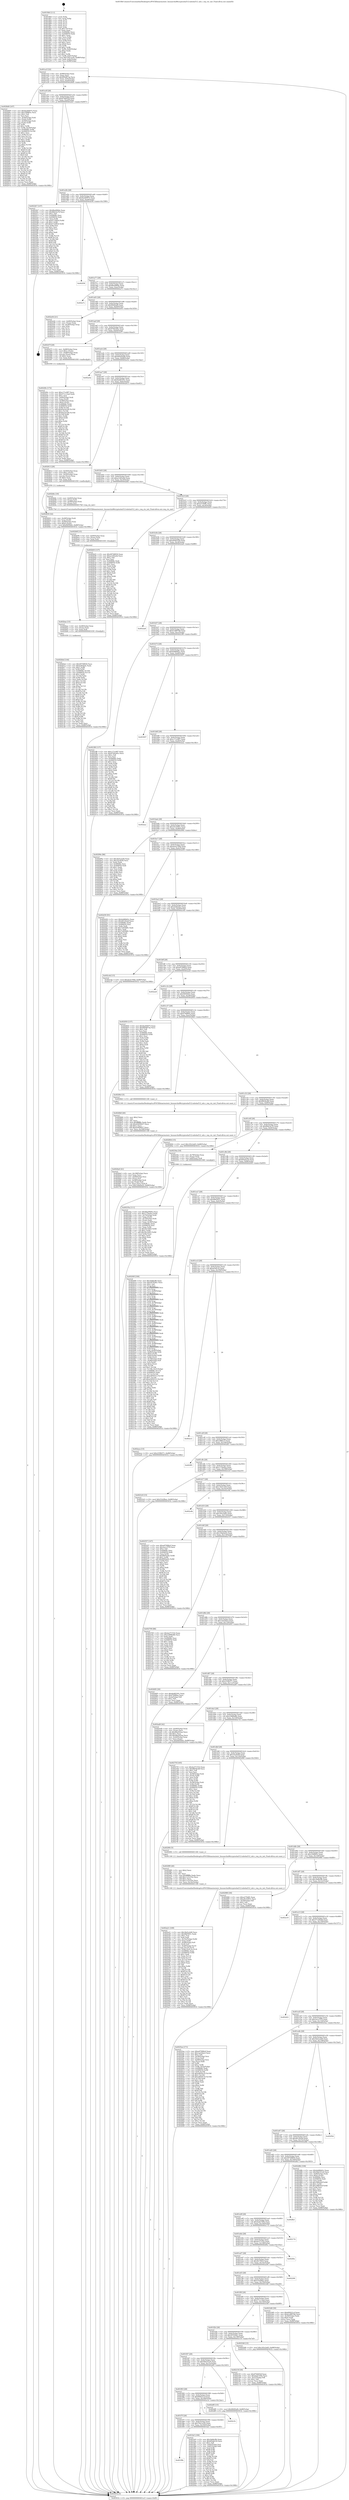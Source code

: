 digraph "0x4019b0" {
  label = "0x4019b0 (/mnt/c/Users/mathe/Desktop/tcc/POCII/binaries/extr_linuxarchx86cryptosha512-mbsha512_mb.c_req_ctx_init_Final-ollvm.out::main(0))"
  labelloc = "t"
  node[shape=record]

  Entry [label="",width=0.3,height=0.3,shape=circle,fillcolor=black,style=filled]
  "0x401a1f" [label="{
     0x401a1f [32]\l
     | [instrs]\l
     &nbsp;&nbsp;0x401a1f \<+6\>: mov -0x88(%rbp),%eax\l
     &nbsp;&nbsp;0x401a25 \<+2\>: mov %eax,%ecx\l
     &nbsp;&nbsp;0x401a27 \<+6\>: sub $0x800d67aa,%ecx\l
     &nbsp;&nbsp;0x401a2d \<+6\>: mov %eax,-0x9c(%rbp)\l
     &nbsp;&nbsp;0x401a33 \<+6\>: mov %ecx,-0xa0(%rbp)\l
     &nbsp;&nbsp;0x401a39 \<+6\>: je 00000000004028d9 \<main+0xf29\>\l
  }"]
  "0x4028d9" [label="{
     0x4028d9 [167]\l
     | [instrs]\l
     &nbsp;&nbsp;0x4028d9 \<+5\>: mov $0x8a260975,%eax\l
     &nbsp;&nbsp;0x4028de \<+5\>: mov $0x336f8f3c,%ecx\l
     &nbsp;&nbsp;0x4028e3 \<+2\>: mov $0x1,%dl\l
     &nbsp;&nbsp;0x4028e5 \<+2\>: xor %esi,%esi\l
     &nbsp;&nbsp;0x4028e7 \<+4\>: mov -0x40(%rbp),%rdi\l
     &nbsp;&nbsp;0x4028eb \<+3\>: mov (%rdi),%r8d\l
     &nbsp;&nbsp;0x4028ee \<+4\>: mov -0x50(%rbp),%rdi\l
     &nbsp;&nbsp;0x4028f2 \<+3\>: cmp (%rdi),%r8d\l
     &nbsp;&nbsp;0x4028f5 \<+4\>: setl %r9b\l
     &nbsp;&nbsp;0x4028f9 \<+4\>: and $0x1,%r9b\l
     &nbsp;&nbsp;0x4028fd \<+4\>: mov %r9b,-0x29(%rbp)\l
     &nbsp;&nbsp;0x402901 \<+8\>: mov 0x40606c,%r8d\l
     &nbsp;&nbsp;0x402909 \<+8\>: mov 0x406054,%r10d\l
     &nbsp;&nbsp;0x402911 \<+3\>: sub $0x1,%esi\l
     &nbsp;&nbsp;0x402914 \<+3\>: mov %r8d,%r11d\l
     &nbsp;&nbsp;0x402917 \<+3\>: add %esi,%r11d\l
     &nbsp;&nbsp;0x40291a \<+4\>: imul %r11d,%r8d\l
     &nbsp;&nbsp;0x40291e \<+4\>: and $0x1,%r8d\l
     &nbsp;&nbsp;0x402922 \<+4\>: cmp $0x0,%r8d\l
     &nbsp;&nbsp;0x402926 \<+4\>: sete %r9b\l
     &nbsp;&nbsp;0x40292a \<+4\>: cmp $0xa,%r10d\l
     &nbsp;&nbsp;0x40292e \<+3\>: setl %bl\l
     &nbsp;&nbsp;0x402931 \<+3\>: mov %r9b,%r14b\l
     &nbsp;&nbsp;0x402934 \<+4\>: xor $0xff,%r14b\l
     &nbsp;&nbsp;0x402938 \<+3\>: mov %bl,%r15b\l
     &nbsp;&nbsp;0x40293b \<+4\>: xor $0xff,%r15b\l
     &nbsp;&nbsp;0x40293f \<+3\>: xor $0x0,%dl\l
     &nbsp;&nbsp;0x402942 \<+3\>: mov %r14b,%r12b\l
     &nbsp;&nbsp;0x402945 \<+4\>: and $0x0,%r12b\l
     &nbsp;&nbsp;0x402949 \<+3\>: and %dl,%r9b\l
     &nbsp;&nbsp;0x40294c \<+3\>: mov %r15b,%r13b\l
     &nbsp;&nbsp;0x40294f \<+4\>: and $0x0,%r13b\l
     &nbsp;&nbsp;0x402953 \<+2\>: and %dl,%bl\l
     &nbsp;&nbsp;0x402955 \<+3\>: or %r9b,%r12b\l
     &nbsp;&nbsp;0x402958 \<+3\>: or %bl,%r13b\l
     &nbsp;&nbsp;0x40295b \<+3\>: xor %r13b,%r12b\l
     &nbsp;&nbsp;0x40295e \<+3\>: or %r15b,%r14b\l
     &nbsp;&nbsp;0x402961 \<+4\>: xor $0xff,%r14b\l
     &nbsp;&nbsp;0x402965 \<+3\>: or $0x0,%dl\l
     &nbsp;&nbsp;0x402968 \<+3\>: and %dl,%r14b\l
     &nbsp;&nbsp;0x40296b \<+3\>: or %r14b,%r12b\l
     &nbsp;&nbsp;0x40296e \<+4\>: test $0x1,%r12b\l
     &nbsp;&nbsp;0x402972 \<+3\>: cmovne %ecx,%eax\l
     &nbsp;&nbsp;0x402975 \<+6\>: mov %eax,-0x88(%rbp)\l
     &nbsp;&nbsp;0x40297b \<+5\>: jmp 000000000040301b \<main+0x166b\>\l
  }"]
  "0x401a3f" [label="{
     0x401a3f [28]\l
     | [instrs]\l
     &nbsp;&nbsp;0x401a3f \<+5\>: jmp 0000000000401a44 \<main+0x94\>\l
     &nbsp;&nbsp;0x401a44 \<+6\>: mov -0x9c(%rbp),%eax\l
     &nbsp;&nbsp;0x401a4a \<+5\>: sub $0x87b6052f,%eax\l
     &nbsp;&nbsp;0x401a4f \<+6\>: mov %eax,-0xa4(%rbp)\l
     &nbsp;&nbsp;0x401a55 \<+6\>: je 00000000004022b7 \<main+0x907\>\l
  }"]
  Exit [label="",width=0.3,height=0.3,shape=circle,fillcolor=black,style=filled,peripheries=2]
  "0x4022b7" [label="{
     0x4022b7 [147]\l
     | [instrs]\l
     &nbsp;&nbsp;0x4022b7 \<+5\>: mov $0x8be49b9e,%eax\l
     &nbsp;&nbsp;0x4022bc \<+5\>: mov $0xf8d23e78,%ecx\l
     &nbsp;&nbsp;0x4022c1 \<+2\>: mov $0x1,%dl\l
     &nbsp;&nbsp;0x4022c3 \<+7\>: mov 0x40606c,%esi\l
     &nbsp;&nbsp;0x4022ca \<+7\>: mov 0x406054,%edi\l
     &nbsp;&nbsp;0x4022d1 \<+3\>: mov %esi,%r8d\l
     &nbsp;&nbsp;0x4022d4 \<+7\>: sub $0xb714dfc4,%r8d\l
     &nbsp;&nbsp;0x4022db \<+4\>: sub $0x1,%r8d\l
     &nbsp;&nbsp;0x4022df \<+7\>: add $0xb714dfc4,%r8d\l
     &nbsp;&nbsp;0x4022e6 \<+4\>: imul %r8d,%esi\l
     &nbsp;&nbsp;0x4022ea \<+3\>: and $0x1,%esi\l
     &nbsp;&nbsp;0x4022ed \<+3\>: cmp $0x0,%esi\l
     &nbsp;&nbsp;0x4022f0 \<+4\>: sete %r9b\l
     &nbsp;&nbsp;0x4022f4 \<+3\>: cmp $0xa,%edi\l
     &nbsp;&nbsp;0x4022f7 \<+4\>: setl %r10b\l
     &nbsp;&nbsp;0x4022fb \<+3\>: mov %r9b,%r11b\l
     &nbsp;&nbsp;0x4022fe \<+4\>: xor $0xff,%r11b\l
     &nbsp;&nbsp;0x402302 \<+3\>: mov %r10b,%bl\l
     &nbsp;&nbsp;0x402305 \<+3\>: xor $0xff,%bl\l
     &nbsp;&nbsp;0x402308 \<+3\>: xor $0x0,%dl\l
     &nbsp;&nbsp;0x40230b \<+3\>: mov %r11b,%r14b\l
     &nbsp;&nbsp;0x40230e \<+4\>: and $0x0,%r14b\l
     &nbsp;&nbsp;0x402312 \<+3\>: and %dl,%r9b\l
     &nbsp;&nbsp;0x402315 \<+3\>: mov %bl,%r15b\l
     &nbsp;&nbsp;0x402318 \<+4\>: and $0x0,%r15b\l
     &nbsp;&nbsp;0x40231c \<+3\>: and %dl,%r10b\l
     &nbsp;&nbsp;0x40231f \<+3\>: or %r9b,%r14b\l
     &nbsp;&nbsp;0x402322 \<+3\>: or %r10b,%r15b\l
     &nbsp;&nbsp;0x402325 \<+3\>: xor %r15b,%r14b\l
     &nbsp;&nbsp;0x402328 \<+3\>: or %bl,%r11b\l
     &nbsp;&nbsp;0x40232b \<+4\>: xor $0xff,%r11b\l
     &nbsp;&nbsp;0x40232f \<+3\>: or $0x0,%dl\l
     &nbsp;&nbsp;0x402332 \<+3\>: and %dl,%r11b\l
     &nbsp;&nbsp;0x402335 \<+3\>: or %r11b,%r14b\l
     &nbsp;&nbsp;0x402338 \<+4\>: test $0x1,%r14b\l
     &nbsp;&nbsp;0x40233c \<+3\>: cmovne %ecx,%eax\l
     &nbsp;&nbsp;0x40233f \<+6\>: mov %eax,-0x88(%rbp)\l
     &nbsp;&nbsp;0x402345 \<+5\>: jmp 000000000040301b \<main+0x166b\>\l
  }"]
  "0x401a5b" [label="{
     0x401a5b [28]\l
     | [instrs]\l
     &nbsp;&nbsp;0x401a5b \<+5\>: jmp 0000000000401a60 \<main+0xb0\>\l
     &nbsp;&nbsp;0x401a60 \<+6\>: mov -0x9c(%rbp),%eax\l
     &nbsp;&nbsp;0x401a66 \<+5\>: sub $0x8a260975,%eax\l
     &nbsp;&nbsp;0x401a6b \<+6\>: mov %eax,-0xa8(%rbp)\l
     &nbsp;&nbsp;0x401a71 \<+6\>: je 0000000000402f38 \<main+0x1588\>\l
  }"]
  "0x402bbd" [label="{
     0x402bbd [144]\l
     | [instrs]\l
     &nbsp;&nbsp;0x402bbd \<+5\>: mov $0x49748830,%ecx\l
     &nbsp;&nbsp;0x402bc2 \<+5\>: mov $0xdcfbdadc,%edx\l
     &nbsp;&nbsp;0x402bc7 \<+3\>: mov $0x1,%r8b\l
     &nbsp;&nbsp;0x402bca \<+3\>: xor %r9d,%r9d\l
     &nbsp;&nbsp;0x402bcd \<+8\>: mov 0x40606c,%r10d\l
     &nbsp;&nbsp;0x402bd5 \<+8\>: mov 0x406054,%r11d\l
     &nbsp;&nbsp;0x402bdd \<+4\>: sub $0x1,%r9d\l
     &nbsp;&nbsp;0x402be1 \<+3\>: mov %r10d,%ebx\l
     &nbsp;&nbsp;0x402be4 \<+3\>: add %r9d,%ebx\l
     &nbsp;&nbsp;0x402be7 \<+4\>: imul %ebx,%r10d\l
     &nbsp;&nbsp;0x402beb \<+4\>: and $0x1,%r10d\l
     &nbsp;&nbsp;0x402bef \<+4\>: cmp $0x0,%r10d\l
     &nbsp;&nbsp;0x402bf3 \<+4\>: sete %r14b\l
     &nbsp;&nbsp;0x402bf7 \<+4\>: cmp $0xa,%r11d\l
     &nbsp;&nbsp;0x402bfb \<+4\>: setl %r15b\l
     &nbsp;&nbsp;0x402bff \<+3\>: mov %r14b,%r12b\l
     &nbsp;&nbsp;0x402c02 \<+4\>: xor $0xff,%r12b\l
     &nbsp;&nbsp;0x402c06 \<+3\>: mov %r15b,%r13b\l
     &nbsp;&nbsp;0x402c09 \<+4\>: xor $0xff,%r13b\l
     &nbsp;&nbsp;0x402c0d \<+4\>: xor $0x0,%r8b\l
     &nbsp;&nbsp;0x402c11 \<+3\>: mov %r12b,%al\l
     &nbsp;&nbsp;0x402c14 \<+2\>: and $0x0,%al\l
     &nbsp;&nbsp;0x402c16 \<+3\>: and %r8b,%r14b\l
     &nbsp;&nbsp;0x402c19 \<+3\>: mov %r13b,%sil\l
     &nbsp;&nbsp;0x402c1c \<+4\>: and $0x0,%sil\l
     &nbsp;&nbsp;0x402c20 \<+3\>: and %r8b,%r15b\l
     &nbsp;&nbsp;0x402c23 \<+3\>: or %r14b,%al\l
     &nbsp;&nbsp;0x402c26 \<+3\>: or %r15b,%sil\l
     &nbsp;&nbsp;0x402c29 \<+3\>: xor %sil,%al\l
     &nbsp;&nbsp;0x402c2c \<+3\>: or %r13b,%r12b\l
     &nbsp;&nbsp;0x402c2f \<+4\>: xor $0xff,%r12b\l
     &nbsp;&nbsp;0x402c33 \<+4\>: or $0x0,%r8b\l
     &nbsp;&nbsp;0x402c37 \<+3\>: and %r8b,%r12b\l
     &nbsp;&nbsp;0x402c3a \<+3\>: or %r12b,%al\l
     &nbsp;&nbsp;0x402c3d \<+2\>: test $0x1,%al\l
     &nbsp;&nbsp;0x402c3f \<+3\>: cmovne %edx,%ecx\l
     &nbsp;&nbsp;0x402c42 \<+6\>: mov %ecx,-0x88(%rbp)\l
     &nbsp;&nbsp;0x402c48 \<+5\>: jmp 000000000040301b \<main+0x166b\>\l
  }"]
  "0x402f38" [label="{
     0x402f38\l
  }", style=dashed]
  "0x401a77" [label="{
     0x401a77 [28]\l
     | [instrs]\l
     &nbsp;&nbsp;0x401a77 \<+5\>: jmp 0000000000401a7c \<main+0xcc\>\l
     &nbsp;&nbsp;0x401a7c \<+6\>: mov -0x9c(%rbp),%eax\l
     &nbsp;&nbsp;0x401a82 \<+5\>: sub $0x8be49b9e,%eax\l
     &nbsp;&nbsp;0x401a87 \<+6\>: mov %eax,-0xac(%rbp)\l
     &nbsp;&nbsp;0x401a8d \<+6\>: je 0000000000402e7c \<main+0x14cc\>\l
  }"]
  "0x402bae" [label="{
     0x402bae [15]\l
     | [instrs]\l
     &nbsp;&nbsp;0x402bae \<+4\>: mov -0x48(%rbp),%rax\l
     &nbsp;&nbsp;0x402bb2 \<+3\>: mov (%rax),%rax\l
     &nbsp;&nbsp;0x402bb5 \<+3\>: mov %rax,%rdi\l
     &nbsp;&nbsp;0x402bb8 \<+5\>: call 0000000000401030 \<free@plt\>\l
     | [calls]\l
     &nbsp;&nbsp;0x401030 \{1\} (unknown)\l
  }"]
  "0x402e7c" [label="{
     0x402e7c\l
  }", style=dashed]
  "0x401a93" [label="{
     0x401a93 [28]\l
     | [instrs]\l
     &nbsp;&nbsp;0x401a93 \<+5\>: jmp 0000000000401a98 \<main+0xe8\>\l
     &nbsp;&nbsp;0x401a98 \<+6\>: mov -0x9c(%rbp),%eax\l
     &nbsp;&nbsp;0x401a9e \<+5\>: sub $0x964f2af4,%eax\l
     &nbsp;&nbsp;0x401aa3 \<+6\>: mov %eax,-0xb0(%rbp)\l
     &nbsp;&nbsp;0x401aa9 \<+6\>: je 0000000000402e04 \<main+0x1454\>\l
  }"]
  "0x402b9f" [label="{
     0x402b9f [15]\l
     | [instrs]\l
     &nbsp;&nbsp;0x402b9f \<+4\>: mov -0x60(%rbp),%rax\l
     &nbsp;&nbsp;0x402ba3 \<+3\>: mov (%rax),%rax\l
     &nbsp;&nbsp;0x402ba6 \<+3\>: mov %rax,%rdi\l
     &nbsp;&nbsp;0x402ba9 \<+5\>: call 0000000000401030 \<free@plt\>\l
     | [calls]\l
     &nbsp;&nbsp;0x401030 \{1\} (unknown)\l
  }"]
  "0x402e04" [label="{
     0x402e04 [21]\l
     | [instrs]\l
     &nbsp;&nbsp;0x402e04 \<+4\>: mov -0x80(%rbp),%rax\l
     &nbsp;&nbsp;0x402e08 \<+2\>: mov (%rax),%eax\l
     &nbsp;&nbsp;0x402e0a \<+4\>: lea -0x28(%rbp),%rsp\l
     &nbsp;&nbsp;0x402e0e \<+1\>: pop %rbx\l
     &nbsp;&nbsp;0x402e0f \<+2\>: pop %r12\l
     &nbsp;&nbsp;0x402e11 \<+2\>: pop %r13\l
     &nbsp;&nbsp;0x402e13 \<+2\>: pop %r14\l
     &nbsp;&nbsp;0x402e15 \<+2\>: pop %r15\l
     &nbsp;&nbsp;0x402e17 \<+1\>: pop %rbp\l
     &nbsp;&nbsp;0x402e18 \<+1\>: ret\l
  }"]
  "0x401aaf" [label="{
     0x401aaf [28]\l
     | [instrs]\l
     &nbsp;&nbsp;0x401aaf \<+5\>: jmp 0000000000401ab4 \<main+0x104\>\l
     &nbsp;&nbsp;0x401ab4 \<+6\>: mov -0x9c(%rbp),%eax\l
     &nbsp;&nbsp;0x401aba \<+5\>: sub $0x970b3d5c,%eax\l
     &nbsp;&nbsp;0x401abf \<+6\>: mov %eax,-0xb4(%rbp)\l
     &nbsp;&nbsp;0x401ac5 \<+6\>: je 000000000040247f \<main+0xacf\>\l
  }"]
  "0x402a21" [label="{
     0x402a21 [169]\l
     | [instrs]\l
     &nbsp;&nbsp;0x402a21 \<+5\>: mov $0x3bd1a2d0,%ecx\l
     &nbsp;&nbsp;0x402a26 \<+5\>: mov $0x9b65931,%edx\l
     &nbsp;&nbsp;0x402a2b \<+3\>: mov $0x1,%sil\l
     &nbsp;&nbsp;0x402a2e \<+2\>: xor %edi,%edi\l
     &nbsp;&nbsp;0x402a30 \<+7\>: mov -0x16c(%rbp),%r8d\l
     &nbsp;&nbsp;0x402a37 \<+4\>: imul %eax,%r8d\l
     &nbsp;&nbsp;0x402a3b \<+4\>: mov -0x48(%rbp),%r9\l
     &nbsp;&nbsp;0x402a3f \<+3\>: mov (%r9),%r9\l
     &nbsp;&nbsp;0x402a42 \<+4\>: mov -0x40(%rbp),%r10\l
     &nbsp;&nbsp;0x402a46 \<+3\>: movslq (%r10),%r10\l
     &nbsp;&nbsp;0x402a49 \<+4\>: mov %r8d,(%r9,%r10,4)\l
     &nbsp;&nbsp;0x402a4d \<+7\>: mov 0x40606c,%eax\l
     &nbsp;&nbsp;0x402a54 \<+8\>: mov 0x406054,%r8d\l
     &nbsp;&nbsp;0x402a5c \<+3\>: sub $0x1,%edi\l
     &nbsp;&nbsp;0x402a5f \<+3\>: mov %eax,%r11d\l
     &nbsp;&nbsp;0x402a62 \<+3\>: add %edi,%r11d\l
     &nbsp;&nbsp;0x402a65 \<+4\>: imul %r11d,%eax\l
     &nbsp;&nbsp;0x402a69 \<+3\>: and $0x1,%eax\l
     &nbsp;&nbsp;0x402a6c \<+3\>: cmp $0x0,%eax\l
     &nbsp;&nbsp;0x402a6f \<+3\>: sete %bl\l
     &nbsp;&nbsp;0x402a72 \<+4\>: cmp $0xa,%r8d\l
     &nbsp;&nbsp;0x402a76 \<+4\>: setl %r14b\l
     &nbsp;&nbsp;0x402a7a \<+3\>: mov %bl,%r15b\l
     &nbsp;&nbsp;0x402a7d \<+4\>: xor $0xff,%r15b\l
     &nbsp;&nbsp;0x402a81 \<+3\>: mov %r14b,%r12b\l
     &nbsp;&nbsp;0x402a84 \<+4\>: xor $0xff,%r12b\l
     &nbsp;&nbsp;0x402a88 \<+4\>: xor $0x1,%sil\l
     &nbsp;&nbsp;0x402a8c \<+3\>: mov %r15b,%r13b\l
     &nbsp;&nbsp;0x402a8f \<+4\>: and $0xff,%r13b\l
     &nbsp;&nbsp;0x402a93 \<+3\>: and %sil,%bl\l
     &nbsp;&nbsp;0x402a96 \<+3\>: mov %r12b,%al\l
     &nbsp;&nbsp;0x402a99 \<+2\>: and $0xff,%al\l
     &nbsp;&nbsp;0x402a9b \<+3\>: and %sil,%r14b\l
     &nbsp;&nbsp;0x402a9e \<+3\>: or %bl,%r13b\l
     &nbsp;&nbsp;0x402aa1 \<+3\>: or %r14b,%al\l
     &nbsp;&nbsp;0x402aa4 \<+3\>: xor %al,%r13b\l
     &nbsp;&nbsp;0x402aa7 \<+3\>: or %r12b,%r15b\l
     &nbsp;&nbsp;0x402aaa \<+4\>: xor $0xff,%r15b\l
     &nbsp;&nbsp;0x402aae \<+4\>: or $0x1,%sil\l
     &nbsp;&nbsp;0x402ab2 \<+3\>: and %sil,%r15b\l
     &nbsp;&nbsp;0x402ab5 \<+3\>: or %r15b,%r13b\l
     &nbsp;&nbsp;0x402ab8 \<+4\>: test $0x1,%r13b\l
     &nbsp;&nbsp;0x402abc \<+3\>: cmovne %edx,%ecx\l
     &nbsp;&nbsp;0x402abf \<+6\>: mov %ecx,-0x88(%rbp)\l
     &nbsp;&nbsp;0x402ac5 \<+5\>: jmp 000000000040301b \<main+0x166b\>\l
  }"]
  "0x40247f" [label="{
     0x40247f [29]\l
     | [instrs]\l
     &nbsp;&nbsp;0x40247f \<+4\>: mov -0x68(%rbp),%rax\l
     &nbsp;&nbsp;0x402483 \<+6\>: movl $0x1,(%rax)\l
     &nbsp;&nbsp;0x402489 \<+4\>: mov -0x68(%rbp),%rax\l
     &nbsp;&nbsp;0x40248d \<+3\>: movslq (%rax),%rax\l
     &nbsp;&nbsp;0x402490 \<+4\>: shl $0x2,%rax\l
     &nbsp;&nbsp;0x402494 \<+3\>: mov %rax,%rdi\l
     &nbsp;&nbsp;0x402497 \<+5\>: call 0000000000401050 \<malloc@plt\>\l
     | [calls]\l
     &nbsp;&nbsp;0x401050 \{1\} (unknown)\l
  }"]
  "0x401acb" [label="{
     0x401acb [28]\l
     | [instrs]\l
     &nbsp;&nbsp;0x401acb \<+5\>: jmp 0000000000401ad0 \<main+0x120\>\l
     &nbsp;&nbsp;0x401ad0 \<+6\>: mov -0x9c(%rbp),%eax\l
     &nbsp;&nbsp;0x401ad6 \<+5\>: sub $0x9d5d2ad9,%eax\l
     &nbsp;&nbsp;0x401adb \<+6\>: mov %eax,-0xb8(%rbp)\l
     &nbsp;&nbsp;0x401ae1 \<+6\>: je 0000000000402e5e \<main+0x14ae\>\l
  }"]
  "0x4029f9" [label="{
     0x4029f9 [40]\l
     | [instrs]\l
     &nbsp;&nbsp;0x4029f9 \<+5\>: mov $0x2,%ecx\l
     &nbsp;&nbsp;0x4029fe \<+1\>: cltd\l
     &nbsp;&nbsp;0x4029ff \<+2\>: idiv %ecx\l
     &nbsp;&nbsp;0x402a01 \<+6\>: imul $0xfffffffe,%edx,%ecx\l
     &nbsp;&nbsp;0x402a07 \<+6\>: add $0x1123c55e,%ecx\l
     &nbsp;&nbsp;0x402a0d \<+3\>: add $0x1,%ecx\l
     &nbsp;&nbsp;0x402a10 \<+6\>: sub $0x1123c55e,%ecx\l
     &nbsp;&nbsp;0x402a16 \<+6\>: mov %ecx,-0x16c(%rbp)\l
     &nbsp;&nbsp;0x402a1c \<+5\>: call 0000000000401160 \<next_i\>\l
     | [calls]\l
     &nbsp;&nbsp;0x401160 \{1\} (/mnt/c/Users/mathe/Desktop/tcc/POCII/binaries/extr_linuxarchx86cryptosha512-mbsha512_mb.c_req_ctx_init_Final-ollvm.out::next_i)\l
  }"]
  "0x402e5e" [label="{
     0x402e5e\l
  }", style=dashed]
  "0x401ae7" [label="{
     0x401ae7 [28]\l
     | [instrs]\l
     &nbsp;&nbsp;0x401ae7 \<+5\>: jmp 0000000000401aec \<main+0x13c\>\l
     &nbsp;&nbsp;0x401aec \<+6\>: mov -0x9c(%rbp),%eax\l
     &nbsp;&nbsp;0x401af2 \<+5\>: sub $0x9ed83301,%eax\l
     &nbsp;&nbsp;0x401af7 \<+6\>: mov %eax,-0xbc(%rbp)\l
     &nbsp;&nbsp;0x401afd \<+6\>: je 0000000000402813 \<main+0xe63\>\l
  }"]
  "0x402830" [label="{
     0x402830 [32]\l
     | [instrs]\l
     &nbsp;&nbsp;0x402830 \<+4\>: mov -0x48(%rbp),%rdi\l
     &nbsp;&nbsp;0x402834 \<+3\>: mov %rax,(%rdi)\l
     &nbsp;&nbsp;0x402837 \<+4\>: mov -0x40(%rbp),%rax\l
     &nbsp;&nbsp;0x40283b \<+6\>: movl $0x0,(%rax)\l
     &nbsp;&nbsp;0x402841 \<+10\>: movl $0xf4959efc,-0x88(%rbp)\l
     &nbsp;&nbsp;0x40284b \<+5\>: jmp 000000000040301b \<main+0x166b\>\l
  }"]
  "0x402813" [label="{
     0x402813 [29]\l
     | [instrs]\l
     &nbsp;&nbsp;0x402813 \<+4\>: mov -0x50(%rbp),%rax\l
     &nbsp;&nbsp;0x402817 \<+6\>: movl $0x1,(%rax)\l
     &nbsp;&nbsp;0x40281d \<+4\>: mov -0x50(%rbp),%rax\l
     &nbsp;&nbsp;0x402821 \<+3\>: movslq (%rax),%rax\l
     &nbsp;&nbsp;0x402824 \<+4\>: shl $0x2,%rax\l
     &nbsp;&nbsp;0x402828 \<+3\>: mov %rax,%rdi\l
     &nbsp;&nbsp;0x40282b \<+5\>: call 0000000000401050 \<malloc@plt\>\l
     | [calls]\l
     &nbsp;&nbsp;0x401050 \{1\} (unknown)\l
  }"]
  "0x401b03" [label="{
     0x401b03 [28]\l
     | [instrs]\l
     &nbsp;&nbsp;0x401b03 \<+5\>: jmp 0000000000401b08 \<main+0x158\>\l
     &nbsp;&nbsp;0x401b08 \<+6\>: mov -0x9c(%rbp),%eax\l
     &nbsp;&nbsp;0x401b0e \<+5\>: sub $0xa1283e4d,%eax\l
     &nbsp;&nbsp;0x401b13 \<+6\>: mov %eax,-0xc0(%rbp)\l
     &nbsp;&nbsp;0x401b19 \<+6\>: je 0000000000402b8c \<main+0x11dc\>\l
  }"]
  "0x4026e0" [label="{
     0x4026e0 [41]\l
     | [instrs]\l
     &nbsp;&nbsp;0x4026e0 \<+6\>: mov -0x168(%rbp),%ecx\l
     &nbsp;&nbsp;0x4026e6 \<+3\>: imul %eax,%ecx\l
     &nbsp;&nbsp;0x4026e9 \<+4\>: mov -0x60(%rbp),%rsi\l
     &nbsp;&nbsp;0x4026ed \<+3\>: mov (%rsi),%rsi\l
     &nbsp;&nbsp;0x4026f0 \<+4\>: mov -0x58(%rbp),%rdi\l
     &nbsp;&nbsp;0x4026f4 \<+3\>: movslq (%rdi),%rdi\l
     &nbsp;&nbsp;0x4026f7 \<+3\>: mov %ecx,(%rsi,%rdi,4)\l
     &nbsp;&nbsp;0x4026fa \<+10\>: movl $0x19de0e22,-0x88(%rbp)\l
     &nbsp;&nbsp;0x402704 \<+5\>: jmp 000000000040301b \<main+0x166b\>\l
  }"]
  "0x402b8c" [label="{
     0x402b8c [19]\l
     | [instrs]\l
     &nbsp;&nbsp;0x402b8c \<+4\>: mov -0x60(%rbp),%rax\l
     &nbsp;&nbsp;0x402b90 \<+3\>: mov (%rax),%rdi\l
     &nbsp;&nbsp;0x402b93 \<+4\>: mov -0x48(%rbp),%rax\l
     &nbsp;&nbsp;0x402b97 \<+3\>: mov (%rax),%rsi\l
     &nbsp;&nbsp;0x402b9a \<+5\>: call 00000000004017b0 \<req_ctx_init\>\l
     | [calls]\l
     &nbsp;&nbsp;0x4017b0 \{1\} (/mnt/c/Users/mathe/Desktop/tcc/POCII/binaries/extr_linuxarchx86cryptosha512-mbsha512_mb.c_req_ctx_init_Final-ollvm.out::req_ctx_init)\l
  }"]
  "0x401b1f" [label="{
     0x401b1f [28]\l
     | [instrs]\l
     &nbsp;&nbsp;0x401b1f \<+5\>: jmp 0000000000401b24 \<main+0x174\>\l
     &nbsp;&nbsp;0x401b24 \<+6\>: mov -0x9c(%rbp),%eax\l
     &nbsp;&nbsp;0x401b2a \<+5\>: sub $0xa275bff1,%eax\l
     &nbsp;&nbsp;0x401b2f \<+6\>: mov %eax,-0xc4(%rbp)\l
     &nbsp;&nbsp;0x401b35 \<+6\>: je 0000000000402b03 \<main+0x1153\>\l
  }"]
  "0x4026b8" [label="{
     0x4026b8 [40]\l
     | [instrs]\l
     &nbsp;&nbsp;0x4026b8 \<+5\>: mov $0x2,%ecx\l
     &nbsp;&nbsp;0x4026bd \<+1\>: cltd\l
     &nbsp;&nbsp;0x4026be \<+2\>: idiv %ecx\l
     &nbsp;&nbsp;0x4026c0 \<+6\>: imul $0xfffffffe,%edx,%ecx\l
     &nbsp;&nbsp;0x4026c6 \<+6\>: sub $0xd3409d37,%ecx\l
     &nbsp;&nbsp;0x4026cc \<+3\>: add $0x1,%ecx\l
     &nbsp;&nbsp;0x4026cf \<+6\>: add $0xd3409d37,%ecx\l
     &nbsp;&nbsp;0x4026d5 \<+6\>: mov %ecx,-0x168(%rbp)\l
     &nbsp;&nbsp;0x4026db \<+5\>: call 0000000000401160 \<next_i\>\l
     | [calls]\l
     &nbsp;&nbsp;0x401160 \{1\} (/mnt/c/Users/mathe/Desktop/tcc/POCII/binaries/extr_linuxarchx86cryptosha512-mbsha512_mb.c_req_ctx_init_Final-ollvm.out::next_i)\l
  }"]
  "0x402b03" [label="{
     0x402b03 [137]\l
     | [instrs]\l
     &nbsp;&nbsp;0x402b03 \<+5\>: mov $0x49748830,%eax\l
     &nbsp;&nbsp;0x402b08 \<+5\>: mov $0xa1283e4d,%ecx\l
     &nbsp;&nbsp;0x402b0d \<+2\>: mov $0x1,%dl\l
     &nbsp;&nbsp;0x402b0f \<+2\>: xor %esi,%esi\l
     &nbsp;&nbsp;0x402b11 \<+7\>: mov 0x40606c,%edi\l
     &nbsp;&nbsp;0x402b18 \<+8\>: mov 0x406054,%r8d\l
     &nbsp;&nbsp;0x402b20 \<+3\>: sub $0x1,%esi\l
     &nbsp;&nbsp;0x402b23 \<+3\>: mov %edi,%r9d\l
     &nbsp;&nbsp;0x402b26 \<+3\>: add %esi,%r9d\l
     &nbsp;&nbsp;0x402b29 \<+4\>: imul %r9d,%edi\l
     &nbsp;&nbsp;0x402b2d \<+3\>: and $0x1,%edi\l
     &nbsp;&nbsp;0x402b30 \<+3\>: cmp $0x0,%edi\l
     &nbsp;&nbsp;0x402b33 \<+4\>: sete %r10b\l
     &nbsp;&nbsp;0x402b37 \<+4\>: cmp $0xa,%r8d\l
     &nbsp;&nbsp;0x402b3b \<+4\>: setl %r11b\l
     &nbsp;&nbsp;0x402b3f \<+3\>: mov %r10b,%bl\l
     &nbsp;&nbsp;0x402b42 \<+3\>: xor $0xff,%bl\l
     &nbsp;&nbsp;0x402b45 \<+3\>: mov %r11b,%r14b\l
     &nbsp;&nbsp;0x402b48 \<+4\>: xor $0xff,%r14b\l
     &nbsp;&nbsp;0x402b4c \<+3\>: xor $0x1,%dl\l
     &nbsp;&nbsp;0x402b4f \<+3\>: mov %bl,%r15b\l
     &nbsp;&nbsp;0x402b52 \<+4\>: and $0xff,%r15b\l
     &nbsp;&nbsp;0x402b56 \<+3\>: and %dl,%r10b\l
     &nbsp;&nbsp;0x402b59 \<+3\>: mov %r14b,%r12b\l
     &nbsp;&nbsp;0x402b5c \<+4\>: and $0xff,%r12b\l
     &nbsp;&nbsp;0x402b60 \<+3\>: and %dl,%r11b\l
     &nbsp;&nbsp;0x402b63 \<+3\>: or %r10b,%r15b\l
     &nbsp;&nbsp;0x402b66 \<+3\>: or %r11b,%r12b\l
     &nbsp;&nbsp;0x402b69 \<+3\>: xor %r12b,%r15b\l
     &nbsp;&nbsp;0x402b6c \<+3\>: or %r14b,%bl\l
     &nbsp;&nbsp;0x402b6f \<+3\>: xor $0xff,%bl\l
     &nbsp;&nbsp;0x402b72 \<+3\>: or $0x1,%dl\l
     &nbsp;&nbsp;0x402b75 \<+2\>: and %dl,%bl\l
     &nbsp;&nbsp;0x402b77 \<+3\>: or %bl,%r15b\l
     &nbsp;&nbsp;0x402b7a \<+4\>: test $0x1,%r15b\l
     &nbsp;&nbsp;0x402b7e \<+3\>: cmovne %ecx,%eax\l
     &nbsp;&nbsp;0x402b81 \<+6\>: mov %eax,-0x88(%rbp)\l
     &nbsp;&nbsp;0x402b87 \<+5\>: jmp 000000000040301b \<main+0x166b\>\l
  }"]
  "0x401b3b" [label="{
     0x401b3b [28]\l
     | [instrs]\l
     &nbsp;&nbsp;0x401b3b \<+5\>: jmp 0000000000401b40 \<main+0x190\>\l
     &nbsp;&nbsp;0x401b40 \<+6\>: mov -0x9c(%rbp),%eax\l
     &nbsp;&nbsp;0x401b46 \<+5\>: sub $0xa9582359,%eax\l
     &nbsp;&nbsp;0x401b4b \<+6\>: mov %eax,-0xc8(%rbp)\l
     &nbsp;&nbsp;0x401b51 \<+6\>: je 00000000004022a8 \<main+0x8f8\>\l
  }"]
  "0x40249c" [label="{
     0x40249c [172]\l
     | [instrs]\l
     &nbsp;&nbsp;0x40249c \<+5\>: mov $0xc17cc087,%ecx\l
     &nbsp;&nbsp;0x4024a1 \<+5\>: mov $0x571c13ed,%edx\l
     &nbsp;&nbsp;0x4024a6 \<+3\>: mov $0x1,%sil\l
     &nbsp;&nbsp;0x4024a9 \<+4\>: mov -0x60(%rbp),%rdi\l
     &nbsp;&nbsp;0x4024ad \<+3\>: mov %rax,(%rdi)\l
     &nbsp;&nbsp;0x4024b0 \<+4\>: mov -0x58(%rbp),%rax\l
     &nbsp;&nbsp;0x4024b4 \<+6\>: movl $0x0,(%rax)\l
     &nbsp;&nbsp;0x4024ba \<+8\>: mov 0x40606c,%r8d\l
     &nbsp;&nbsp;0x4024c2 \<+8\>: mov 0x406054,%r9d\l
     &nbsp;&nbsp;0x4024ca \<+3\>: mov %r8d,%r10d\l
     &nbsp;&nbsp;0x4024cd \<+7\>: add $0x62a3e326,%r10d\l
     &nbsp;&nbsp;0x4024d4 \<+4\>: sub $0x1,%r10d\l
     &nbsp;&nbsp;0x4024d8 \<+7\>: sub $0x62a3e326,%r10d\l
     &nbsp;&nbsp;0x4024df \<+4\>: imul %r10d,%r8d\l
     &nbsp;&nbsp;0x4024e3 \<+4\>: and $0x1,%r8d\l
     &nbsp;&nbsp;0x4024e7 \<+4\>: cmp $0x0,%r8d\l
     &nbsp;&nbsp;0x4024eb \<+4\>: sete %r11b\l
     &nbsp;&nbsp;0x4024ef \<+4\>: cmp $0xa,%r9d\l
     &nbsp;&nbsp;0x4024f3 \<+3\>: setl %bl\l
     &nbsp;&nbsp;0x4024f6 \<+3\>: mov %r11b,%r14b\l
     &nbsp;&nbsp;0x4024f9 \<+4\>: xor $0xff,%r14b\l
     &nbsp;&nbsp;0x4024fd \<+3\>: mov %bl,%r15b\l
     &nbsp;&nbsp;0x402500 \<+4\>: xor $0xff,%r15b\l
     &nbsp;&nbsp;0x402504 \<+4\>: xor $0x1,%sil\l
     &nbsp;&nbsp;0x402508 \<+3\>: mov %r14b,%r12b\l
     &nbsp;&nbsp;0x40250b \<+4\>: and $0xff,%r12b\l
     &nbsp;&nbsp;0x40250f \<+3\>: and %sil,%r11b\l
     &nbsp;&nbsp;0x402512 \<+3\>: mov %r15b,%r13b\l
     &nbsp;&nbsp;0x402515 \<+4\>: and $0xff,%r13b\l
     &nbsp;&nbsp;0x402519 \<+3\>: and %sil,%bl\l
     &nbsp;&nbsp;0x40251c \<+3\>: or %r11b,%r12b\l
     &nbsp;&nbsp;0x40251f \<+3\>: or %bl,%r13b\l
     &nbsp;&nbsp;0x402522 \<+3\>: xor %r13b,%r12b\l
     &nbsp;&nbsp;0x402525 \<+3\>: or %r15b,%r14b\l
     &nbsp;&nbsp;0x402528 \<+4\>: xor $0xff,%r14b\l
     &nbsp;&nbsp;0x40252c \<+4\>: or $0x1,%sil\l
     &nbsp;&nbsp;0x402530 \<+3\>: and %sil,%r14b\l
     &nbsp;&nbsp;0x402533 \<+3\>: or %r14b,%r12b\l
     &nbsp;&nbsp;0x402536 \<+4\>: test $0x1,%r12b\l
     &nbsp;&nbsp;0x40253a \<+3\>: cmovne %edx,%ecx\l
     &nbsp;&nbsp;0x40253d \<+6\>: mov %ecx,-0x88(%rbp)\l
     &nbsp;&nbsp;0x402543 \<+5\>: jmp 000000000040301b \<main+0x166b\>\l
  }"]
  "0x4022a8" [label="{
     0x4022a8\l
  }", style=dashed]
  "0x401b57" [label="{
     0x401b57 [28]\l
     | [instrs]\l
     &nbsp;&nbsp;0x401b57 \<+5\>: jmp 0000000000401b5c \<main+0x1ac\>\l
     &nbsp;&nbsp;0x401b5c \<+6\>: mov -0x9c(%rbp),%eax\l
     &nbsp;&nbsp;0x401b62 \<+5\>: sub $0xb1d897b8,%eax\l
     &nbsp;&nbsp;0x401b67 \<+6\>: mov %eax,-0xcc(%rbp)\l
     &nbsp;&nbsp;0x401b6d \<+6\>: je 00000000004023f6 \<main+0xa46\>\l
  }"]
  "0x40235a" [label="{
     0x40235a [111]\l
     | [instrs]\l
     &nbsp;&nbsp;0x40235a \<+5\>: mov $0x8be49b9e,%ecx\l
     &nbsp;&nbsp;0x40235f \<+5\>: mov $0x117bedca,%edx\l
     &nbsp;&nbsp;0x402364 \<+4\>: mov -0x70(%rbp),%rdi\l
     &nbsp;&nbsp;0x402368 \<+2\>: mov %eax,(%rdi)\l
     &nbsp;&nbsp;0x40236a \<+4\>: mov -0x70(%rbp),%rdi\l
     &nbsp;&nbsp;0x40236e \<+2\>: mov (%rdi),%eax\l
     &nbsp;&nbsp;0x402370 \<+3\>: mov %eax,-0x30(%rbp)\l
     &nbsp;&nbsp;0x402373 \<+7\>: mov 0x40606c,%eax\l
     &nbsp;&nbsp;0x40237a \<+7\>: mov 0x406054,%esi\l
     &nbsp;&nbsp;0x402381 \<+3\>: mov %eax,%r8d\l
     &nbsp;&nbsp;0x402384 \<+7\>: sub $0x5b14463,%r8d\l
     &nbsp;&nbsp;0x40238b \<+4\>: sub $0x1,%r8d\l
     &nbsp;&nbsp;0x40238f \<+7\>: add $0x5b14463,%r8d\l
     &nbsp;&nbsp;0x402396 \<+4\>: imul %r8d,%eax\l
     &nbsp;&nbsp;0x40239a \<+3\>: and $0x1,%eax\l
     &nbsp;&nbsp;0x40239d \<+3\>: cmp $0x0,%eax\l
     &nbsp;&nbsp;0x4023a0 \<+4\>: sete %r9b\l
     &nbsp;&nbsp;0x4023a4 \<+3\>: cmp $0xa,%esi\l
     &nbsp;&nbsp;0x4023a7 \<+4\>: setl %r10b\l
     &nbsp;&nbsp;0x4023ab \<+3\>: mov %r9b,%r11b\l
     &nbsp;&nbsp;0x4023ae \<+3\>: and %r10b,%r11b\l
     &nbsp;&nbsp;0x4023b1 \<+3\>: xor %r10b,%r9b\l
     &nbsp;&nbsp;0x4023b4 \<+3\>: or %r9b,%r11b\l
     &nbsp;&nbsp;0x4023b7 \<+4\>: test $0x1,%r11b\l
     &nbsp;&nbsp;0x4023bb \<+3\>: cmovne %edx,%ecx\l
     &nbsp;&nbsp;0x4023be \<+6\>: mov %ecx,-0x88(%rbp)\l
     &nbsp;&nbsp;0x4023c4 \<+5\>: jmp 000000000040301b \<main+0x166b\>\l
  }"]
  "0x4023f6" [label="{
     0x4023f6 [137]\l
     | [instrs]\l
     &nbsp;&nbsp;0x4023f6 \<+5\>: mov $0xc17cc087,%eax\l
     &nbsp;&nbsp;0x4023fb \<+5\>: mov $0x970b3d5c,%ecx\l
     &nbsp;&nbsp;0x402400 \<+2\>: mov $0x1,%dl\l
     &nbsp;&nbsp;0x402402 \<+2\>: xor %esi,%esi\l
     &nbsp;&nbsp;0x402404 \<+7\>: mov 0x40606c,%edi\l
     &nbsp;&nbsp;0x40240b \<+8\>: mov 0x406054,%r8d\l
     &nbsp;&nbsp;0x402413 \<+3\>: sub $0x1,%esi\l
     &nbsp;&nbsp;0x402416 \<+3\>: mov %edi,%r9d\l
     &nbsp;&nbsp;0x402419 \<+3\>: add %esi,%r9d\l
     &nbsp;&nbsp;0x40241c \<+4\>: imul %r9d,%edi\l
     &nbsp;&nbsp;0x402420 \<+3\>: and $0x1,%edi\l
     &nbsp;&nbsp;0x402423 \<+3\>: cmp $0x0,%edi\l
     &nbsp;&nbsp;0x402426 \<+4\>: sete %r10b\l
     &nbsp;&nbsp;0x40242a \<+4\>: cmp $0xa,%r8d\l
     &nbsp;&nbsp;0x40242e \<+4\>: setl %r11b\l
     &nbsp;&nbsp;0x402432 \<+3\>: mov %r10b,%bl\l
     &nbsp;&nbsp;0x402435 \<+3\>: xor $0xff,%bl\l
     &nbsp;&nbsp;0x402438 \<+3\>: mov %r11b,%r14b\l
     &nbsp;&nbsp;0x40243b \<+4\>: xor $0xff,%r14b\l
     &nbsp;&nbsp;0x40243f \<+3\>: xor $0x1,%dl\l
     &nbsp;&nbsp;0x402442 \<+3\>: mov %bl,%r15b\l
     &nbsp;&nbsp;0x402445 \<+4\>: and $0xff,%r15b\l
     &nbsp;&nbsp;0x402449 \<+3\>: and %dl,%r10b\l
     &nbsp;&nbsp;0x40244c \<+3\>: mov %r14b,%r12b\l
     &nbsp;&nbsp;0x40244f \<+4\>: and $0xff,%r12b\l
     &nbsp;&nbsp;0x402453 \<+3\>: and %dl,%r11b\l
     &nbsp;&nbsp;0x402456 \<+3\>: or %r10b,%r15b\l
     &nbsp;&nbsp;0x402459 \<+3\>: or %r11b,%r12b\l
     &nbsp;&nbsp;0x40245c \<+3\>: xor %r12b,%r15b\l
     &nbsp;&nbsp;0x40245f \<+3\>: or %r14b,%bl\l
     &nbsp;&nbsp;0x402462 \<+3\>: xor $0xff,%bl\l
     &nbsp;&nbsp;0x402465 \<+3\>: or $0x1,%dl\l
     &nbsp;&nbsp;0x402468 \<+2\>: and %dl,%bl\l
     &nbsp;&nbsp;0x40246a \<+3\>: or %bl,%r15b\l
     &nbsp;&nbsp;0x40246d \<+4\>: test $0x1,%r15b\l
     &nbsp;&nbsp;0x402471 \<+3\>: cmovne %ecx,%eax\l
     &nbsp;&nbsp;0x402474 \<+6\>: mov %eax,-0x88(%rbp)\l
     &nbsp;&nbsp;0x40247a \<+5\>: jmp 000000000040301b \<main+0x166b\>\l
  }"]
  "0x401b73" [label="{
     0x401b73 [28]\l
     | [instrs]\l
     &nbsp;&nbsp;0x401b73 \<+5\>: jmp 0000000000401b78 \<main+0x1c8\>\l
     &nbsp;&nbsp;0x401b78 \<+6\>: mov -0x9c(%rbp),%eax\l
     &nbsp;&nbsp;0x401b7e \<+5\>: sub $0xbdd6b62c,%eax\l
     &nbsp;&nbsp;0x401b83 \<+6\>: mov %eax,-0xd0(%rbp)\l
     &nbsp;&nbsp;0x401b89 \<+6\>: je 0000000000403007 \<main+0x1657\>\l
  }"]
  "0x4019b0" [label="{
     0x4019b0 [111]\l
     | [instrs]\l
     &nbsp;&nbsp;0x4019b0 \<+1\>: push %rbp\l
     &nbsp;&nbsp;0x4019b1 \<+3\>: mov %rsp,%rbp\l
     &nbsp;&nbsp;0x4019b4 \<+2\>: push %r15\l
     &nbsp;&nbsp;0x4019b6 \<+2\>: push %r14\l
     &nbsp;&nbsp;0x4019b8 \<+2\>: push %r13\l
     &nbsp;&nbsp;0x4019ba \<+2\>: push %r12\l
     &nbsp;&nbsp;0x4019bc \<+1\>: push %rbx\l
     &nbsp;&nbsp;0x4019bd \<+7\>: sub $0x178,%rsp\l
     &nbsp;&nbsp;0x4019c4 \<+2\>: xor %eax,%eax\l
     &nbsp;&nbsp;0x4019c6 \<+7\>: mov 0x40606c,%ecx\l
     &nbsp;&nbsp;0x4019cd \<+7\>: mov 0x406054,%edx\l
     &nbsp;&nbsp;0x4019d4 \<+3\>: sub $0x1,%eax\l
     &nbsp;&nbsp;0x4019d7 \<+3\>: mov %ecx,%r8d\l
     &nbsp;&nbsp;0x4019da \<+3\>: add %eax,%r8d\l
     &nbsp;&nbsp;0x4019dd \<+4\>: imul %r8d,%ecx\l
     &nbsp;&nbsp;0x4019e1 \<+3\>: and $0x1,%ecx\l
     &nbsp;&nbsp;0x4019e4 \<+3\>: cmp $0x0,%ecx\l
     &nbsp;&nbsp;0x4019e7 \<+4\>: sete %r9b\l
     &nbsp;&nbsp;0x4019eb \<+4\>: and $0x1,%r9b\l
     &nbsp;&nbsp;0x4019ef \<+7\>: mov %r9b,-0x82(%rbp)\l
     &nbsp;&nbsp;0x4019f6 \<+3\>: cmp $0xa,%edx\l
     &nbsp;&nbsp;0x4019f9 \<+4\>: setl %r9b\l
     &nbsp;&nbsp;0x4019fd \<+4\>: and $0x1,%r9b\l
     &nbsp;&nbsp;0x401a01 \<+7\>: mov %r9b,-0x81(%rbp)\l
     &nbsp;&nbsp;0x401a08 \<+10\>: movl $0x7041ce30,-0x88(%rbp)\l
     &nbsp;&nbsp;0x401a12 \<+6\>: mov %edi,-0x8c(%rbp)\l
     &nbsp;&nbsp;0x401a18 \<+7\>: mov %rsi,-0x98(%rbp)\l
  }"]
  "0x403007" [label="{
     0x403007\l
  }", style=dashed]
  "0x401b8f" [label="{
     0x401b8f [28]\l
     | [instrs]\l
     &nbsp;&nbsp;0x401b8f \<+5\>: jmp 0000000000401b94 \<main+0x1e4\>\l
     &nbsp;&nbsp;0x401b94 \<+6\>: mov -0x9c(%rbp),%eax\l
     &nbsp;&nbsp;0x401b9a \<+5\>: sub $0xc17cc087,%eax\l
     &nbsp;&nbsp;0x401b9f \<+6\>: mov %eax,-0xd4(%rbp)\l
     &nbsp;&nbsp;0x401ba5 \<+6\>: je 0000000000402eac \<main+0x14fc\>\l
  }"]
  "0x40301b" [label="{
     0x40301b [5]\l
     | [instrs]\l
     &nbsp;&nbsp;0x40301b \<+5\>: jmp 0000000000401a1f \<main+0x6f\>\l
  }"]
  "0x402eac" [label="{
     0x402eac\l
  }", style=dashed]
  "0x401bab" [label="{
     0x401bab [28]\l
     | [instrs]\l
     &nbsp;&nbsp;0x401bab \<+5\>: jmp 0000000000401bb0 \<main+0x200\>\l
     &nbsp;&nbsp;0x401bb0 \<+6\>: mov -0x9c(%rbp),%eax\l
     &nbsp;&nbsp;0x401bb6 \<+5\>: sub $0xc8143851,%eax\l
     &nbsp;&nbsp;0x401bbb \<+6\>: mov %eax,-0xd8(%rbp)\l
     &nbsp;&nbsp;0x401bc1 \<+6\>: je 000000000040299e \<main+0xfee\>\l
  }"]
  "0x401f9b" [label="{
     0x401f9b\l
  }", style=dashed]
  "0x40299e" [label="{
     0x40299e [86]\l
     | [instrs]\l
     &nbsp;&nbsp;0x40299e \<+5\>: mov $0x3bd1a2d0,%eax\l
     &nbsp;&nbsp;0x4029a3 \<+5\>: mov $0x32a3fcf4,%ecx\l
     &nbsp;&nbsp;0x4029a8 \<+2\>: xor %edx,%edx\l
     &nbsp;&nbsp;0x4029aa \<+7\>: mov 0x40606c,%esi\l
     &nbsp;&nbsp;0x4029b1 \<+7\>: mov 0x406054,%edi\l
     &nbsp;&nbsp;0x4029b8 \<+3\>: sub $0x1,%edx\l
     &nbsp;&nbsp;0x4029bb \<+3\>: mov %esi,%r8d\l
     &nbsp;&nbsp;0x4029be \<+3\>: add %edx,%r8d\l
     &nbsp;&nbsp;0x4029c1 \<+4\>: imul %r8d,%esi\l
     &nbsp;&nbsp;0x4029c5 \<+3\>: and $0x1,%esi\l
     &nbsp;&nbsp;0x4029c8 \<+3\>: cmp $0x0,%esi\l
     &nbsp;&nbsp;0x4029cb \<+4\>: sete %r9b\l
     &nbsp;&nbsp;0x4029cf \<+3\>: cmp $0xa,%edi\l
     &nbsp;&nbsp;0x4029d2 \<+4\>: setl %r10b\l
     &nbsp;&nbsp;0x4029d6 \<+3\>: mov %r9b,%r11b\l
     &nbsp;&nbsp;0x4029d9 \<+3\>: and %r10b,%r11b\l
     &nbsp;&nbsp;0x4029dc \<+3\>: xor %r10b,%r9b\l
     &nbsp;&nbsp;0x4029df \<+3\>: or %r9b,%r11b\l
     &nbsp;&nbsp;0x4029e2 \<+4\>: test $0x1,%r11b\l
     &nbsp;&nbsp;0x4029e6 \<+3\>: cmovne %ecx,%eax\l
     &nbsp;&nbsp;0x4029e9 \<+6\>: mov %eax,-0x88(%rbp)\l
     &nbsp;&nbsp;0x4029ef \<+5\>: jmp 000000000040301b \<main+0x166b\>\l
  }"]
  "0x401bc7" [label="{
     0x401bc7 [28]\l
     | [instrs]\l
     &nbsp;&nbsp;0x401bc7 \<+5\>: jmp 0000000000401bcc \<main+0x21c\>\l
     &nbsp;&nbsp;0x401bcc \<+6\>: mov -0x9c(%rbp),%eax\l
     &nbsp;&nbsp;0x401bd2 \<+5\>: sub $0xda3e709d,%eax\l
     &nbsp;&nbsp;0x401bd7 \<+6\>: mov %eax,-0xdc(%rbp)\l
     &nbsp;&nbsp;0x401bdd \<+6\>: je 0000000000402d30 \<main+0x1380\>\l
  }"]
  "0x401fa5" [label="{
     0x401fa5 [106]\l
     | [instrs]\l
     &nbsp;&nbsp;0x401fa5 \<+5\>: mov $0x34dfa3fb,%eax\l
     &nbsp;&nbsp;0x401faa \<+5\>: mov $0xfd5ab216,%ecx\l
     &nbsp;&nbsp;0x401faf \<+2\>: mov $0x1,%dl\l
     &nbsp;&nbsp;0x401fb1 \<+7\>: mov -0x82(%rbp),%sil\l
     &nbsp;&nbsp;0x401fb8 \<+7\>: mov -0x81(%rbp),%dil\l
     &nbsp;&nbsp;0x401fbf \<+3\>: mov %sil,%r8b\l
     &nbsp;&nbsp;0x401fc2 \<+4\>: xor $0xff,%r8b\l
     &nbsp;&nbsp;0x401fc6 \<+3\>: mov %dil,%r9b\l
     &nbsp;&nbsp;0x401fc9 \<+4\>: xor $0xff,%r9b\l
     &nbsp;&nbsp;0x401fcd \<+3\>: xor $0x1,%dl\l
     &nbsp;&nbsp;0x401fd0 \<+3\>: mov %r8b,%r10b\l
     &nbsp;&nbsp;0x401fd3 \<+4\>: and $0xff,%r10b\l
     &nbsp;&nbsp;0x401fd7 \<+3\>: and %dl,%sil\l
     &nbsp;&nbsp;0x401fda \<+3\>: mov %r9b,%r11b\l
     &nbsp;&nbsp;0x401fdd \<+4\>: and $0xff,%r11b\l
     &nbsp;&nbsp;0x401fe1 \<+3\>: and %dl,%dil\l
     &nbsp;&nbsp;0x401fe4 \<+3\>: or %sil,%r10b\l
     &nbsp;&nbsp;0x401fe7 \<+3\>: or %dil,%r11b\l
     &nbsp;&nbsp;0x401fea \<+3\>: xor %r11b,%r10b\l
     &nbsp;&nbsp;0x401fed \<+3\>: or %r9b,%r8b\l
     &nbsp;&nbsp;0x401ff0 \<+4\>: xor $0xff,%r8b\l
     &nbsp;&nbsp;0x401ff4 \<+3\>: or $0x1,%dl\l
     &nbsp;&nbsp;0x401ff7 \<+3\>: and %dl,%r8b\l
     &nbsp;&nbsp;0x401ffa \<+3\>: or %r8b,%r10b\l
     &nbsp;&nbsp;0x401ffd \<+4\>: test $0x1,%r10b\l
     &nbsp;&nbsp;0x402001 \<+3\>: cmovne %ecx,%eax\l
     &nbsp;&nbsp;0x402004 \<+6\>: mov %eax,-0x88(%rbp)\l
     &nbsp;&nbsp;0x40200a \<+5\>: jmp 000000000040301b \<main+0x166b\>\l
  }"]
  "0x402d30" [label="{
     0x402d30 [91]\l
     | [instrs]\l
     &nbsp;&nbsp;0x402d30 \<+5\>: mov $0xbdd6b62c,%eax\l
     &nbsp;&nbsp;0x402d35 \<+5\>: mov $0x4612b2af,%ecx\l
     &nbsp;&nbsp;0x402d3a \<+7\>: mov 0x40606c,%edx\l
     &nbsp;&nbsp;0x402d41 \<+7\>: mov 0x406054,%esi\l
     &nbsp;&nbsp;0x402d48 \<+2\>: mov %edx,%edi\l
     &nbsp;&nbsp;0x402d4a \<+6\>: add $0x7c829d81,%edi\l
     &nbsp;&nbsp;0x402d50 \<+3\>: sub $0x1,%edi\l
     &nbsp;&nbsp;0x402d53 \<+6\>: sub $0x7c829d81,%edi\l
     &nbsp;&nbsp;0x402d59 \<+3\>: imul %edi,%edx\l
     &nbsp;&nbsp;0x402d5c \<+3\>: and $0x1,%edx\l
     &nbsp;&nbsp;0x402d5f \<+3\>: cmp $0x0,%edx\l
     &nbsp;&nbsp;0x402d62 \<+4\>: sete %r8b\l
     &nbsp;&nbsp;0x402d66 \<+3\>: cmp $0xa,%esi\l
     &nbsp;&nbsp;0x402d69 \<+4\>: setl %r9b\l
     &nbsp;&nbsp;0x402d6d \<+3\>: mov %r8b,%r10b\l
     &nbsp;&nbsp;0x402d70 \<+3\>: and %r9b,%r10b\l
     &nbsp;&nbsp;0x402d73 \<+3\>: xor %r9b,%r8b\l
     &nbsp;&nbsp;0x402d76 \<+3\>: or %r8b,%r10b\l
     &nbsp;&nbsp;0x402d79 \<+4\>: test $0x1,%r10b\l
     &nbsp;&nbsp;0x402d7d \<+3\>: cmovne %ecx,%eax\l
     &nbsp;&nbsp;0x402d80 \<+6\>: mov %eax,-0x88(%rbp)\l
     &nbsp;&nbsp;0x402d86 \<+5\>: jmp 000000000040301b \<main+0x166b\>\l
  }"]
  "0x401be3" [label="{
     0x401be3 [28]\l
     | [instrs]\l
     &nbsp;&nbsp;0x401be3 \<+5\>: jmp 0000000000401be8 \<main+0x238\>\l
     &nbsp;&nbsp;0x401be8 \<+6\>: mov -0x9c(%rbp),%eax\l
     &nbsp;&nbsp;0x401bee \<+5\>: sub $0xdcfbdadc,%eax\l
     &nbsp;&nbsp;0x401bf3 \<+6\>: mov %eax,-0xe0(%rbp)\l
     &nbsp;&nbsp;0x401bf9 \<+6\>: je 0000000000402c4d \<main+0x129d\>\l
  }"]
  "0x401f7f" [label="{
     0x401f7f [28]\l
     | [instrs]\l
     &nbsp;&nbsp;0x401f7f \<+5\>: jmp 0000000000401f84 \<main+0x5d4\>\l
     &nbsp;&nbsp;0x401f84 \<+6\>: mov -0x9c(%rbp),%eax\l
     &nbsp;&nbsp;0x401f8a \<+5\>: sub $0x7041ce30,%eax\l
     &nbsp;&nbsp;0x401f8f \<+6\>: mov %eax,-0x164(%rbp)\l
     &nbsp;&nbsp;0x401f95 \<+6\>: je 0000000000401fa5 \<main+0x5f5\>\l
  }"]
  "0x402c4d" [label="{
     0x402c4d [15]\l
     | [instrs]\l
     &nbsp;&nbsp;0x402c4d \<+10\>: movl $0xda3e709d,-0x88(%rbp)\l
     &nbsp;&nbsp;0x402c57 \<+5\>: jmp 000000000040301b \<main+0x166b\>\l
  }"]
  "0x401bff" [label="{
     0x401bff [28]\l
     | [instrs]\l
     &nbsp;&nbsp;0x401bff \<+5\>: jmp 0000000000401c04 \<main+0x254\>\l
     &nbsp;&nbsp;0x401c04 \<+6\>: mov -0x9c(%rbp),%eax\l
     &nbsp;&nbsp;0x401c0a \<+5\>: sub $0xe67098c6,%eax\l
     &nbsp;&nbsp;0x401c0f \<+6\>: mov %eax,-0xe4(%rbp)\l
     &nbsp;&nbsp;0x401c15 \<+6\>: je 0000000000402ee9 \<main+0x1539\>\l
  }"]
  "0x402c5c" [label="{
     0x402c5c\l
  }", style=dashed]
  "0x402ee9" [label="{
     0x402ee9\l
  }", style=dashed]
  "0x401c1b" [label="{
     0x401c1b [28]\l
     | [instrs]\l
     &nbsp;&nbsp;0x401c1b \<+5\>: jmp 0000000000401c20 \<main+0x270\>\l
     &nbsp;&nbsp;0x401c20 \<+6\>: mov -0x9c(%rbp),%eax\l
     &nbsp;&nbsp;0x401c26 \<+5\>: sub $0xf4959efc,%eax\l
     &nbsp;&nbsp;0x401c2b \<+6\>: mov %eax,-0xe8(%rbp)\l
     &nbsp;&nbsp;0x401c31 \<+6\>: je 0000000000402850 \<main+0xea0\>\l
  }"]
  "0x401f63" [label="{
     0x401f63 [28]\l
     | [instrs]\l
     &nbsp;&nbsp;0x401f63 \<+5\>: jmp 0000000000401f68 \<main+0x5b8\>\l
     &nbsp;&nbsp;0x401f68 \<+6\>: mov -0x9c(%rbp),%eax\l
     &nbsp;&nbsp;0x401f6e \<+5\>: sub $0x609221cf,%eax\l
     &nbsp;&nbsp;0x401f73 \<+6\>: mov %eax,-0x160(%rbp)\l
     &nbsp;&nbsp;0x401f79 \<+6\>: je 0000000000402c5c \<main+0x12ac\>\l
  }"]
  "0x402850" [label="{
     0x402850 [137]\l
     | [instrs]\l
     &nbsp;&nbsp;0x402850 \<+5\>: mov $0x8a260975,%eax\l
     &nbsp;&nbsp;0x402855 \<+5\>: mov $0x800d67aa,%ecx\l
     &nbsp;&nbsp;0x40285a \<+2\>: mov $0x1,%dl\l
     &nbsp;&nbsp;0x40285c \<+2\>: xor %esi,%esi\l
     &nbsp;&nbsp;0x40285e \<+7\>: mov 0x40606c,%edi\l
     &nbsp;&nbsp;0x402865 \<+8\>: mov 0x406054,%r8d\l
     &nbsp;&nbsp;0x40286d \<+3\>: sub $0x1,%esi\l
     &nbsp;&nbsp;0x402870 \<+3\>: mov %edi,%r9d\l
     &nbsp;&nbsp;0x402873 \<+3\>: add %esi,%r9d\l
     &nbsp;&nbsp;0x402876 \<+4\>: imul %r9d,%edi\l
     &nbsp;&nbsp;0x40287a \<+3\>: and $0x1,%edi\l
     &nbsp;&nbsp;0x40287d \<+3\>: cmp $0x0,%edi\l
     &nbsp;&nbsp;0x402880 \<+4\>: sete %r10b\l
     &nbsp;&nbsp;0x402884 \<+4\>: cmp $0xa,%r8d\l
     &nbsp;&nbsp;0x402888 \<+4\>: setl %r11b\l
     &nbsp;&nbsp;0x40288c \<+3\>: mov %r10b,%bl\l
     &nbsp;&nbsp;0x40288f \<+3\>: xor $0xff,%bl\l
     &nbsp;&nbsp;0x402892 \<+3\>: mov %r11b,%r14b\l
     &nbsp;&nbsp;0x402895 \<+4\>: xor $0xff,%r14b\l
     &nbsp;&nbsp;0x402899 \<+3\>: xor $0x0,%dl\l
     &nbsp;&nbsp;0x40289c \<+3\>: mov %bl,%r15b\l
     &nbsp;&nbsp;0x40289f \<+4\>: and $0x0,%r15b\l
     &nbsp;&nbsp;0x4028a3 \<+3\>: and %dl,%r10b\l
     &nbsp;&nbsp;0x4028a6 \<+3\>: mov %r14b,%r12b\l
     &nbsp;&nbsp;0x4028a9 \<+4\>: and $0x0,%r12b\l
     &nbsp;&nbsp;0x4028ad \<+3\>: and %dl,%r11b\l
     &nbsp;&nbsp;0x4028b0 \<+3\>: or %r10b,%r15b\l
     &nbsp;&nbsp;0x4028b3 \<+3\>: or %r11b,%r12b\l
     &nbsp;&nbsp;0x4028b6 \<+3\>: xor %r12b,%r15b\l
     &nbsp;&nbsp;0x4028b9 \<+3\>: or %r14b,%bl\l
     &nbsp;&nbsp;0x4028bc \<+3\>: xor $0xff,%bl\l
     &nbsp;&nbsp;0x4028bf \<+3\>: or $0x0,%dl\l
     &nbsp;&nbsp;0x4028c2 \<+2\>: and %dl,%bl\l
     &nbsp;&nbsp;0x4028c4 \<+3\>: or %bl,%r15b\l
     &nbsp;&nbsp;0x4028c7 \<+4\>: test $0x1,%r15b\l
     &nbsp;&nbsp;0x4028cb \<+3\>: cmovne %ecx,%eax\l
     &nbsp;&nbsp;0x4028ce \<+6\>: mov %eax,-0x88(%rbp)\l
     &nbsp;&nbsp;0x4028d4 \<+5\>: jmp 000000000040301b \<main+0x166b\>\l
  }"]
  "0x401c37" [label="{
     0x401c37 [28]\l
     | [instrs]\l
     &nbsp;&nbsp;0x401c37 \<+5\>: jmp 0000000000401c3c \<main+0x28c\>\l
     &nbsp;&nbsp;0x401c3c \<+6\>: mov -0x9c(%rbp),%eax\l
     &nbsp;&nbsp;0x401c42 \<+5\>: sub $0xf749f9ee,%eax\l
     &nbsp;&nbsp;0x401c47 \<+6\>: mov %eax,-0xec(%rbp)\l
     &nbsp;&nbsp;0x401c4d \<+6\>: je 00000000004026b3 \<main+0xd03\>\l
  }"]
  "0x402df5" [label="{
     0x402df5 [15]\l
     | [instrs]\l
     &nbsp;&nbsp;0x402df5 \<+10\>: movl $0x964f2af4,-0x88(%rbp)\l
     &nbsp;&nbsp;0x402dff \<+5\>: jmp 000000000040301b \<main+0x166b\>\l
  }"]
  "0x4026b3" [label="{
     0x4026b3 [5]\l
     | [instrs]\l
     &nbsp;&nbsp;0x4026b3 \<+5\>: call 0000000000401160 \<next_i\>\l
     | [calls]\l
     &nbsp;&nbsp;0x401160 \{1\} (/mnt/c/Users/mathe/Desktop/tcc/POCII/binaries/extr_linuxarchx86cryptosha512-mbsha512_mb.c_req_ctx_init_Final-ollvm.out::next_i)\l
  }"]
  "0x401c53" [label="{
     0x401c53 [28]\l
     | [instrs]\l
     &nbsp;&nbsp;0x401c53 \<+5\>: jmp 0000000000401c58 \<main+0x2a8\>\l
     &nbsp;&nbsp;0x401c58 \<+6\>: mov -0x9c(%rbp),%eax\l
     &nbsp;&nbsp;0x401c5e \<+5\>: sub $0xf863bcb8,%eax\l
     &nbsp;&nbsp;0x401c63 \<+6\>: mov %eax,-0xf0(%rbp)\l
     &nbsp;&nbsp;0x401c69 \<+6\>: je 0000000000402804 \<main+0xe54\>\l
  }"]
  "0x401f47" [label="{
     0x401f47 [28]\l
     | [instrs]\l
     &nbsp;&nbsp;0x401f47 \<+5\>: jmp 0000000000401f4c \<main+0x59c\>\l
     &nbsp;&nbsp;0x401f4c \<+6\>: mov -0x9c(%rbp),%eax\l
     &nbsp;&nbsp;0x401f52 \<+5\>: sub $0x5bb331e0,%eax\l
     &nbsp;&nbsp;0x401f57 \<+6\>: mov %eax,-0x15c(%rbp)\l
     &nbsp;&nbsp;0x401f5d \<+6\>: je 0000000000402df5 \<main+0x1445\>\l
  }"]
  "0x402804" [label="{
     0x402804 [15]\l
     | [instrs]\l
     &nbsp;&nbsp;0x402804 \<+10\>: movl $0x183c2a63,-0x88(%rbp)\l
     &nbsp;&nbsp;0x40280e \<+5\>: jmp 000000000040301b \<main+0x166b\>\l
  }"]
  "0x401c6f" [label="{
     0x401c6f [28]\l
     | [instrs]\l
     &nbsp;&nbsp;0x401c6f \<+5\>: jmp 0000000000401c74 \<main+0x2c4\>\l
     &nbsp;&nbsp;0x401c74 \<+6\>: mov -0x9c(%rbp),%eax\l
     &nbsp;&nbsp;0x401c7a \<+5\>: sub $0xf8d23e78,%eax\l
     &nbsp;&nbsp;0x401c7f \<+6\>: mov %eax,-0xf4(%rbp)\l
     &nbsp;&nbsp;0x401c85 \<+6\>: je 000000000040234a \<main+0x99a\>\l
  }"]
  "0x40215f" [label="{
     0x40215f [30]\l
     | [instrs]\l
     &nbsp;&nbsp;0x40215f \<+5\>: mov $0x87b6052f,%eax\l
     &nbsp;&nbsp;0x402164 \<+5\>: mov $0x4ade7d5b,%ecx\l
     &nbsp;&nbsp;0x402169 \<+3\>: mov -0x31(%rbp),%dl\l
     &nbsp;&nbsp;0x40216c \<+3\>: test $0x1,%dl\l
     &nbsp;&nbsp;0x40216f \<+3\>: cmovne %ecx,%eax\l
     &nbsp;&nbsp;0x402172 \<+6\>: mov %eax,-0x88(%rbp)\l
     &nbsp;&nbsp;0x402178 \<+5\>: jmp 000000000040301b \<main+0x166b\>\l
  }"]
  "0x40234a" [label="{
     0x40234a [16]\l
     | [instrs]\l
     &nbsp;&nbsp;0x40234a \<+4\>: mov -0x78(%rbp),%rax\l
     &nbsp;&nbsp;0x40234e \<+3\>: mov (%rax),%rax\l
     &nbsp;&nbsp;0x402351 \<+4\>: mov 0x8(%rax),%rdi\l
     &nbsp;&nbsp;0x402355 \<+5\>: call 0000000000401060 \<atoi@plt\>\l
     | [calls]\l
     &nbsp;&nbsp;0x401060 \{1\} (unknown)\l
  }"]
  "0x401c8b" [label="{
     0x401c8b [28]\l
     | [instrs]\l
     &nbsp;&nbsp;0x401c8b \<+5\>: jmp 0000000000401c90 \<main+0x2e0\>\l
     &nbsp;&nbsp;0x401c90 \<+6\>: mov -0x9c(%rbp),%eax\l
     &nbsp;&nbsp;0x401c96 \<+5\>: sub $0xfd5ab216,%eax\l
     &nbsp;&nbsp;0x401c9b \<+6\>: mov %eax,-0xf8(%rbp)\l
     &nbsp;&nbsp;0x401ca1 \<+6\>: je 000000000040200f \<main+0x65f\>\l
  }"]
  "0x401f2b" [label="{
     0x401f2b [28]\l
     | [instrs]\l
     &nbsp;&nbsp;0x401f2b \<+5\>: jmp 0000000000401f30 \<main+0x580\>\l
     &nbsp;&nbsp;0x401f30 \<+6\>: mov -0x9c(%rbp),%eax\l
     &nbsp;&nbsp;0x401f36 \<+5\>: sub $0x59763fa1,%eax\l
     &nbsp;&nbsp;0x401f3b \<+6\>: mov %eax,-0x158(%rbp)\l
     &nbsp;&nbsp;0x401f41 \<+6\>: je 000000000040215f \<main+0x7af\>\l
  }"]
  "0x40200f" [label="{
     0x40200f [336]\l
     | [instrs]\l
     &nbsp;&nbsp;0x40200f \<+5\>: mov $0x34dfa3fb,%eax\l
     &nbsp;&nbsp;0x402014 \<+5\>: mov $0x59763fa1,%ecx\l
     &nbsp;&nbsp;0x402019 \<+2\>: mov $0x1,%dl\l
     &nbsp;&nbsp;0x40201b \<+3\>: mov %rsp,%rsi\l
     &nbsp;&nbsp;0x40201e \<+4\>: add $0xfffffffffffffff0,%rsi\l
     &nbsp;&nbsp;0x402022 \<+3\>: mov %rsi,%rsp\l
     &nbsp;&nbsp;0x402025 \<+4\>: mov %rsi,-0x80(%rbp)\l
     &nbsp;&nbsp;0x402029 \<+3\>: mov %rsp,%rsi\l
     &nbsp;&nbsp;0x40202c \<+4\>: add $0xfffffffffffffff0,%rsi\l
     &nbsp;&nbsp;0x402030 \<+3\>: mov %rsi,%rsp\l
     &nbsp;&nbsp;0x402033 \<+3\>: mov %rsp,%rdi\l
     &nbsp;&nbsp;0x402036 \<+4\>: add $0xfffffffffffffff0,%rdi\l
     &nbsp;&nbsp;0x40203a \<+3\>: mov %rdi,%rsp\l
     &nbsp;&nbsp;0x40203d \<+4\>: mov %rdi,-0x78(%rbp)\l
     &nbsp;&nbsp;0x402041 \<+3\>: mov %rsp,%rdi\l
     &nbsp;&nbsp;0x402044 \<+4\>: add $0xfffffffffffffff0,%rdi\l
     &nbsp;&nbsp;0x402048 \<+3\>: mov %rdi,%rsp\l
     &nbsp;&nbsp;0x40204b \<+4\>: mov %rdi,-0x70(%rbp)\l
     &nbsp;&nbsp;0x40204f \<+3\>: mov %rsp,%rdi\l
     &nbsp;&nbsp;0x402052 \<+4\>: add $0xfffffffffffffff0,%rdi\l
     &nbsp;&nbsp;0x402056 \<+3\>: mov %rdi,%rsp\l
     &nbsp;&nbsp;0x402059 \<+4\>: mov %rdi,-0x68(%rbp)\l
     &nbsp;&nbsp;0x40205d \<+3\>: mov %rsp,%rdi\l
     &nbsp;&nbsp;0x402060 \<+4\>: add $0xfffffffffffffff0,%rdi\l
     &nbsp;&nbsp;0x402064 \<+3\>: mov %rdi,%rsp\l
     &nbsp;&nbsp;0x402067 \<+4\>: mov %rdi,-0x60(%rbp)\l
     &nbsp;&nbsp;0x40206b \<+3\>: mov %rsp,%rdi\l
     &nbsp;&nbsp;0x40206e \<+4\>: add $0xfffffffffffffff0,%rdi\l
     &nbsp;&nbsp;0x402072 \<+3\>: mov %rdi,%rsp\l
     &nbsp;&nbsp;0x402075 \<+4\>: mov %rdi,-0x58(%rbp)\l
     &nbsp;&nbsp;0x402079 \<+3\>: mov %rsp,%rdi\l
     &nbsp;&nbsp;0x40207c \<+4\>: add $0xfffffffffffffff0,%rdi\l
     &nbsp;&nbsp;0x402080 \<+3\>: mov %rdi,%rsp\l
     &nbsp;&nbsp;0x402083 \<+4\>: mov %rdi,-0x50(%rbp)\l
     &nbsp;&nbsp;0x402087 \<+3\>: mov %rsp,%rdi\l
     &nbsp;&nbsp;0x40208a \<+4\>: add $0xfffffffffffffff0,%rdi\l
     &nbsp;&nbsp;0x40208e \<+3\>: mov %rdi,%rsp\l
     &nbsp;&nbsp;0x402091 \<+4\>: mov %rdi,-0x48(%rbp)\l
     &nbsp;&nbsp;0x402095 \<+3\>: mov %rsp,%rdi\l
     &nbsp;&nbsp;0x402098 \<+4\>: add $0xfffffffffffffff0,%rdi\l
     &nbsp;&nbsp;0x40209c \<+3\>: mov %rdi,%rsp\l
     &nbsp;&nbsp;0x40209f \<+4\>: mov %rdi,-0x40(%rbp)\l
     &nbsp;&nbsp;0x4020a3 \<+4\>: mov -0x80(%rbp),%rdi\l
     &nbsp;&nbsp;0x4020a7 \<+6\>: movl $0x0,(%rdi)\l
     &nbsp;&nbsp;0x4020ad \<+7\>: mov -0x8c(%rbp),%r8d\l
     &nbsp;&nbsp;0x4020b4 \<+3\>: mov %r8d,(%rsi)\l
     &nbsp;&nbsp;0x4020b7 \<+4\>: mov -0x78(%rbp),%rdi\l
     &nbsp;&nbsp;0x4020bb \<+7\>: mov -0x98(%rbp),%r9\l
     &nbsp;&nbsp;0x4020c2 \<+3\>: mov %r9,(%rdi)\l
     &nbsp;&nbsp;0x4020c5 \<+3\>: cmpl $0x2,(%rsi)\l
     &nbsp;&nbsp;0x4020c8 \<+4\>: setne %r10b\l
     &nbsp;&nbsp;0x4020cc \<+4\>: and $0x1,%r10b\l
     &nbsp;&nbsp;0x4020d0 \<+4\>: mov %r10b,-0x31(%rbp)\l
     &nbsp;&nbsp;0x4020d4 \<+8\>: mov 0x40606c,%r11d\l
     &nbsp;&nbsp;0x4020dc \<+7\>: mov 0x406054,%ebx\l
     &nbsp;&nbsp;0x4020e3 \<+3\>: mov %r11d,%r14d\l
     &nbsp;&nbsp;0x4020e6 \<+7\>: sub $0xa3650313,%r14d\l
     &nbsp;&nbsp;0x4020ed \<+4\>: sub $0x1,%r14d\l
     &nbsp;&nbsp;0x4020f1 \<+7\>: add $0xa3650313,%r14d\l
     &nbsp;&nbsp;0x4020f8 \<+4\>: imul %r14d,%r11d\l
     &nbsp;&nbsp;0x4020fc \<+4\>: and $0x1,%r11d\l
     &nbsp;&nbsp;0x402100 \<+4\>: cmp $0x0,%r11d\l
     &nbsp;&nbsp;0x402104 \<+4\>: sete %r10b\l
     &nbsp;&nbsp;0x402108 \<+3\>: cmp $0xa,%ebx\l
     &nbsp;&nbsp;0x40210b \<+4\>: setl %r15b\l
     &nbsp;&nbsp;0x40210f \<+3\>: mov %r10b,%r12b\l
     &nbsp;&nbsp;0x402112 \<+4\>: xor $0xff,%r12b\l
     &nbsp;&nbsp;0x402116 \<+3\>: mov %r15b,%r13b\l
     &nbsp;&nbsp;0x402119 \<+4\>: xor $0xff,%r13b\l
     &nbsp;&nbsp;0x40211d \<+3\>: xor $0x1,%dl\l
     &nbsp;&nbsp;0x402120 \<+3\>: mov %r12b,%sil\l
     &nbsp;&nbsp;0x402123 \<+4\>: and $0xff,%sil\l
     &nbsp;&nbsp;0x402127 \<+3\>: and %dl,%r10b\l
     &nbsp;&nbsp;0x40212a \<+3\>: mov %r13b,%dil\l
     &nbsp;&nbsp;0x40212d \<+4\>: and $0xff,%dil\l
     &nbsp;&nbsp;0x402131 \<+3\>: and %dl,%r15b\l
     &nbsp;&nbsp;0x402134 \<+3\>: or %r10b,%sil\l
     &nbsp;&nbsp;0x402137 \<+3\>: or %r15b,%dil\l
     &nbsp;&nbsp;0x40213a \<+3\>: xor %dil,%sil\l
     &nbsp;&nbsp;0x40213d \<+3\>: or %r13b,%r12b\l
     &nbsp;&nbsp;0x402140 \<+4\>: xor $0xff,%r12b\l
     &nbsp;&nbsp;0x402144 \<+3\>: or $0x1,%dl\l
     &nbsp;&nbsp;0x402147 \<+3\>: and %dl,%r12b\l
     &nbsp;&nbsp;0x40214a \<+3\>: or %r12b,%sil\l
     &nbsp;&nbsp;0x40214d \<+4\>: test $0x1,%sil\l
     &nbsp;&nbsp;0x402151 \<+3\>: cmovne %ecx,%eax\l
     &nbsp;&nbsp;0x402154 \<+6\>: mov %eax,-0x88(%rbp)\l
     &nbsp;&nbsp;0x40215a \<+5\>: jmp 000000000040301b \<main+0x166b\>\l
  }"]
  "0x401ca7" [label="{
     0x401ca7 [28]\l
     | [instrs]\l
     &nbsp;&nbsp;0x401ca7 \<+5\>: jmp 0000000000401cac \<main+0x2fc\>\l
     &nbsp;&nbsp;0x401cac \<+6\>: mov -0x9c(%rbp),%eax\l
     &nbsp;&nbsp;0x401cb2 \<+5\>: sub $0x9b65931,%eax\l
     &nbsp;&nbsp;0x401cb7 \<+6\>: mov %eax,-0xfc(%rbp)\l
     &nbsp;&nbsp;0x401cbd \<+6\>: je 0000000000402aca \<main+0x111a\>\l
  }"]
  "0x402548" [label="{
     0x402548 [15]\l
     | [instrs]\l
     &nbsp;&nbsp;0x402548 \<+10\>: movl $0x183c2a63,-0x88(%rbp)\l
     &nbsp;&nbsp;0x402552 \<+5\>: jmp 000000000040301b \<main+0x166b\>\l
  }"]
  "0x402aca" [label="{
     0x402aca [15]\l
     | [instrs]\l
     &nbsp;&nbsp;0x402aca \<+10\>: movl $0x235fb571,-0x88(%rbp)\l
     &nbsp;&nbsp;0x402ad4 \<+5\>: jmp 000000000040301b \<main+0x166b\>\l
  }"]
  "0x401cc3" [label="{
     0x401cc3 [28]\l
     | [instrs]\l
     &nbsp;&nbsp;0x401cc3 \<+5\>: jmp 0000000000401cc8 \<main+0x318\>\l
     &nbsp;&nbsp;0x401cc8 \<+6\>: mov -0x9c(%rbp),%eax\l
     &nbsp;&nbsp;0x401cce \<+5\>: sub $0xa0381ca,%eax\l
     &nbsp;&nbsp;0x401cd3 \<+6\>: mov %eax,-0x100(%rbp)\l
     &nbsp;&nbsp;0x401cd9 \<+6\>: je 0000000000402cc1 \<main+0x1311\>\l
  }"]
  "0x401f0f" [label="{
     0x401f0f [28]\l
     | [instrs]\l
     &nbsp;&nbsp;0x401f0f \<+5\>: jmp 0000000000401f14 \<main+0x564\>\l
     &nbsp;&nbsp;0x401f14 \<+6\>: mov -0x9c(%rbp),%eax\l
     &nbsp;&nbsp;0x401f1a \<+5\>: sub $0x571c13ed,%eax\l
     &nbsp;&nbsp;0x401f1f \<+6\>: mov %eax,-0x154(%rbp)\l
     &nbsp;&nbsp;0x401f25 \<+6\>: je 0000000000402548 \<main+0xb98\>\l
  }"]
  "0x402cc1" [label="{
     0x402cc1\l
  }", style=dashed]
  "0x401cdf" [label="{
     0x401cdf [28]\l
     | [instrs]\l
     &nbsp;&nbsp;0x401cdf \<+5\>: jmp 0000000000401ce4 \<main+0x334\>\l
     &nbsp;&nbsp;0x401ce4 \<+6\>: mov -0x9c(%rbp),%eax\l
     &nbsp;&nbsp;0x401cea \<+5\>: sub $0xcd98e13,%eax\l
     &nbsp;&nbsp;0x401cef \<+6\>: mov %eax,-0x104(%rbp)\l
     &nbsp;&nbsp;0x401cf5 \<+6\>: je 0000000000402ff3 \<main+0x1643\>\l
  }"]
  "0x4023d8" [label="{
     0x4023d8 [30]\l
     | [instrs]\l
     &nbsp;&nbsp;0x4023d8 \<+5\>: mov $0x609221cf,%eax\l
     &nbsp;&nbsp;0x4023dd \<+5\>: mov $0xb1d897b8,%ecx\l
     &nbsp;&nbsp;0x4023e2 \<+3\>: mov -0x30(%rbp),%edx\l
     &nbsp;&nbsp;0x4023e5 \<+3\>: cmp $0x0,%edx\l
     &nbsp;&nbsp;0x4023e8 \<+3\>: cmove %ecx,%eax\l
     &nbsp;&nbsp;0x4023eb \<+6\>: mov %eax,-0x88(%rbp)\l
     &nbsp;&nbsp;0x4023f1 \<+5\>: jmp 000000000040301b \<main+0x166b\>\l
  }"]
  "0x402ff3" [label="{
     0x402ff3\l
  }", style=dashed]
  "0x401cfb" [label="{
     0x401cfb [28]\l
     | [instrs]\l
     &nbsp;&nbsp;0x401cfb \<+5\>: jmp 0000000000401d00 \<main+0x350\>\l
     &nbsp;&nbsp;0x401d00 \<+6\>: mov -0x9c(%rbp),%eax\l
     &nbsp;&nbsp;0x401d06 \<+5\>: sub $0x117bedca,%eax\l
     &nbsp;&nbsp;0x401d0b \<+6\>: mov %eax,-0x108(%rbp)\l
     &nbsp;&nbsp;0x401d11 \<+6\>: je 00000000004023c9 \<main+0xa19\>\l
  }"]
  "0x401ef3" [label="{
     0x401ef3 [28]\l
     | [instrs]\l
     &nbsp;&nbsp;0x401ef3 \<+5\>: jmp 0000000000401ef8 \<main+0x548\>\l
     &nbsp;&nbsp;0x401ef8 \<+6\>: mov -0x9c(%rbp),%eax\l
     &nbsp;&nbsp;0x401efe \<+5\>: sub $0x51b2fbac,%eax\l
     &nbsp;&nbsp;0x401f03 \<+6\>: mov %eax,-0x150(%rbp)\l
     &nbsp;&nbsp;0x401f09 \<+6\>: je 00000000004023d8 \<main+0xa28\>\l
  }"]
  "0x4023c9" [label="{
     0x4023c9 [15]\l
     | [instrs]\l
     &nbsp;&nbsp;0x4023c9 \<+10\>: movl $0x51b2fbac,-0x88(%rbp)\l
     &nbsp;&nbsp;0x4023d3 \<+5\>: jmp 000000000040301b \<main+0x166b\>\l
  }"]
  "0x401d17" [label="{
     0x401d17 [28]\l
     | [instrs]\l
     &nbsp;&nbsp;0x401d17 \<+5\>: jmp 0000000000401d1c \<main+0x36c\>\l
     &nbsp;&nbsp;0x401d1c \<+6\>: mov -0x9c(%rbp),%eax\l
     &nbsp;&nbsp;0x401d22 \<+5\>: sub $0x13b51329,%eax\l
     &nbsp;&nbsp;0x401d27 \<+6\>: mov %eax,-0x10c(%rbp)\l
     &nbsp;&nbsp;0x401d2d \<+6\>: je 0000000000402c6b \<main+0x12bb\>\l
  }"]
  "0x402206" [label="{
     0x402206\l
  }", style=dashed]
  "0x402c6b" [label="{
     0x402c6b\l
  }", style=dashed]
  "0x401d33" [label="{
     0x401d33 [28]\l
     | [instrs]\l
     &nbsp;&nbsp;0x401d33 \<+5\>: jmp 0000000000401d38 \<main+0x388\>\l
     &nbsp;&nbsp;0x401d38 \<+6\>: mov -0x9c(%rbp),%eax\l
     &nbsp;&nbsp;0x401d3e \<+5\>: sub $0x183c2a63,%eax\l
     &nbsp;&nbsp;0x401d43 \<+6\>: mov %eax,-0x110(%rbp)\l
     &nbsp;&nbsp;0x401d49 \<+6\>: je 0000000000402557 \<main+0xba7\>\l
  }"]
  "0x401ed7" [label="{
     0x401ed7 [28]\l
     | [instrs]\l
     &nbsp;&nbsp;0x401ed7 \<+5\>: jmp 0000000000401edc \<main+0x52c\>\l
     &nbsp;&nbsp;0x401edc \<+6\>: mov -0x9c(%rbp),%eax\l
     &nbsp;&nbsp;0x401ee2 \<+5\>: sub $0x4fc70fc4,%eax\l
     &nbsp;&nbsp;0x401ee7 \<+6\>: mov %eax,-0x14c(%rbp)\l
     &nbsp;&nbsp;0x401eed \<+6\>: je 0000000000402206 \<main+0x856\>\l
  }"]
  "0x402557" [label="{
     0x402557 [147]\l
     | [instrs]\l
     &nbsp;&nbsp;0x402557 \<+5\>: mov $0xe67098c6,%eax\l
     &nbsp;&nbsp;0x40255c \<+5\>: mov $0x3a1e7f79,%ecx\l
     &nbsp;&nbsp;0x402561 \<+2\>: mov $0x1,%dl\l
     &nbsp;&nbsp;0x402563 \<+7\>: mov 0x40606c,%esi\l
     &nbsp;&nbsp;0x40256a \<+7\>: mov 0x406054,%edi\l
     &nbsp;&nbsp;0x402571 \<+3\>: mov %esi,%r8d\l
     &nbsp;&nbsp;0x402574 \<+7\>: sub $0xf695aa0c,%r8d\l
     &nbsp;&nbsp;0x40257b \<+4\>: sub $0x1,%r8d\l
     &nbsp;&nbsp;0x40257f \<+7\>: add $0xf695aa0c,%r8d\l
     &nbsp;&nbsp;0x402586 \<+4\>: imul %r8d,%esi\l
     &nbsp;&nbsp;0x40258a \<+3\>: and $0x1,%esi\l
     &nbsp;&nbsp;0x40258d \<+3\>: cmp $0x0,%esi\l
     &nbsp;&nbsp;0x402590 \<+4\>: sete %r9b\l
     &nbsp;&nbsp;0x402594 \<+3\>: cmp $0xa,%edi\l
     &nbsp;&nbsp;0x402597 \<+4\>: setl %r10b\l
     &nbsp;&nbsp;0x40259b \<+3\>: mov %r9b,%r11b\l
     &nbsp;&nbsp;0x40259e \<+4\>: xor $0xff,%r11b\l
     &nbsp;&nbsp;0x4025a2 \<+3\>: mov %r10b,%bl\l
     &nbsp;&nbsp;0x4025a5 \<+3\>: xor $0xff,%bl\l
     &nbsp;&nbsp;0x4025a8 \<+3\>: xor $0x1,%dl\l
     &nbsp;&nbsp;0x4025ab \<+3\>: mov %r11b,%r14b\l
     &nbsp;&nbsp;0x4025ae \<+4\>: and $0xff,%r14b\l
     &nbsp;&nbsp;0x4025b2 \<+3\>: and %dl,%r9b\l
     &nbsp;&nbsp;0x4025b5 \<+3\>: mov %bl,%r15b\l
     &nbsp;&nbsp;0x4025b8 \<+4\>: and $0xff,%r15b\l
     &nbsp;&nbsp;0x4025bc \<+3\>: and %dl,%r10b\l
     &nbsp;&nbsp;0x4025bf \<+3\>: or %r9b,%r14b\l
     &nbsp;&nbsp;0x4025c2 \<+3\>: or %r10b,%r15b\l
     &nbsp;&nbsp;0x4025c5 \<+3\>: xor %r15b,%r14b\l
     &nbsp;&nbsp;0x4025c8 \<+3\>: or %bl,%r11b\l
     &nbsp;&nbsp;0x4025cb \<+4\>: xor $0xff,%r11b\l
     &nbsp;&nbsp;0x4025cf \<+3\>: or $0x1,%dl\l
     &nbsp;&nbsp;0x4025d2 \<+3\>: and %dl,%r11b\l
     &nbsp;&nbsp;0x4025d5 \<+3\>: or %r11b,%r14b\l
     &nbsp;&nbsp;0x4025d8 \<+4\>: test $0x1,%r14b\l
     &nbsp;&nbsp;0x4025dc \<+3\>: cmovne %ecx,%eax\l
     &nbsp;&nbsp;0x4025df \<+6\>: mov %eax,-0x88(%rbp)\l
     &nbsp;&nbsp;0x4025e5 \<+5\>: jmp 000000000040301b \<main+0x166b\>\l
  }"]
  "0x401d4f" [label="{
     0x401d4f [28]\l
     | [instrs]\l
     &nbsp;&nbsp;0x401d4f \<+5\>: jmp 0000000000401d54 \<main+0x3a4\>\l
     &nbsp;&nbsp;0x401d54 \<+6\>: mov -0x9c(%rbp),%eax\l
     &nbsp;&nbsp;0x401d5a \<+5\>: sub $0x19de0e22,%eax\l
     &nbsp;&nbsp;0x401d5f \<+6\>: mov %eax,-0x114(%rbp)\l
     &nbsp;&nbsp;0x401d65 \<+6\>: je 0000000000402709 \<main+0xd59\>\l
  }"]
  "0x402f0e" [label="{
     0x402f0e\l
  }", style=dashed]
  "0x402709" [label="{
     0x402709 [86]\l
     | [instrs]\l
     &nbsp;&nbsp;0x402709 \<+5\>: mov $0x4e371532,%eax\l
     &nbsp;&nbsp;0x40270e \<+5\>: mov $0x23886a8b,%ecx\l
     &nbsp;&nbsp;0x402713 \<+2\>: xor %edx,%edx\l
     &nbsp;&nbsp;0x402715 \<+7\>: mov 0x40606c,%esi\l
     &nbsp;&nbsp;0x40271c \<+7\>: mov 0x406054,%edi\l
     &nbsp;&nbsp;0x402723 \<+3\>: sub $0x1,%edx\l
     &nbsp;&nbsp;0x402726 \<+3\>: mov %esi,%r8d\l
     &nbsp;&nbsp;0x402729 \<+3\>: add %edx,%r8d\l
     &nbsp;&nbsp;0x40272c \<+4\>: imul %r8d,%esi\l
     &nbsp;&nbsp;0x402730 \<+3\>: and $0x1,%esi\l
     &nbsp;&nbsp;0x402733 \<+3\>: cmp $0x0,%esi\l
     &nbsp;&nbsp;0x402736 \<+4\>: sete %r9b\l
     &nbsp;&nbsp;0x40273a \<+3\>: cmp $0xa,%edi\l
     &nbsp;&nbsp;0x40273d \<+4\>: setl %r10b\l
     &nbsp;&nbsp;0x402741 \<+3\>: mov %r9b,%r11b\l
     &nbsp;&nbsp;0x402744 \<+3\>: and %r10b,%r11b\l
     &nbsp;&nbsp;0x402747 \<+3\>: xor %r10b,%r9b\l
     &nbsp;&nbsp;0x40274a \<+3\>: or %r9b,%r11b\l
     &nbsp;&nbsp;0x40274d \<+4\>: test $0x1,%r11b\l
     &nbsp;&nbsp;0x402751 \<+3\>: cmovne %ecx,%eax\l
     &nbsp;&nbsp;0x402754 \<+6\>: mov %eax,-0x88(%rbp)\l
     &nbsp;&nbsp;0x40275a \<+5\>: jmp 000000000040301b \<main+0x166b\>\l
  }"]
  "0x401d6b" [label="{
     0x401d6b [28]\l
     | [instrs]\l
     &nbsp;&nbsp;0x401d6b \<+5\>: jmp 0000000000401d70 \<main+0x3c0\>\l
     &nbsp;&nbsp;0x401d70 \<+6\>: mov -0x9c(%rbp),%eax\l
     &nbsp;&nbsp;0x401d76 \<+5\>: sub $0x1aa52be3,%eax\l
     &nbsp;&nbsp;0x401d7b \<+6\>: mov %eax,-0x118(%rbp)\l
     &nbsp;&nbsp;0x401d81 \<+6\>: je 0000000000402695 \<main+0xce5\>\l
  }"]
  "0x401ebb" [label="{
     0x401ebb [28]\l
     | [instrs]\l
     &nbsp;&nbsp;0x401ebb \<+5\>: jmp 0000000000401ec0 \<main+0x510\>\l
     &nbsp;&nbsp;0x401ec0 \<+6\>: mov -0x9c(%rbp),%eax\l
     &nbsp;&nbsp;0x401ec6 \<+5\>: sub $0x4e371532,%eax\l
     &nbsp;&nbsp;0x401ecb \<+6\>: mov %eax,-0x148(%rbp)\l
     &nbsp;&nbsp;0x401ed1 \<+6\>: je 0000000000402f0e \<main+0x155e\>\l
  }"]
  "0x402695" [label="{
     0x402695 [30]\l
     | [instrs]\l
     &nbsp;&nbsp;0x402695 \<+5\>: mov $0x9ed83301,%eax\l
     &nbsp;&nbsp;0x40269a \<+5\>: mov $0xf749f9ee,%ecx\l
     &nbsp;&nbsp;0x40269f \<+3\>: mov -0x2a(%rbp),%dl\l
     &nbsp;&nbsp;0x4026a2 \<+3\>: test $0x1,%dl\l
     &nbsp;&nbsp;0x4026a5 \<+3\>: cmovne %ecx,%eax\l
     &nbsp;&nbsp;0x4026a8 \<+6\>: mov %eax,-0x88(%rbp)\l
     &nbsp;&nbsp;0x4026ae \<+5\>: jmp 000000000040301b \<main+0x166b\>\l
  }"]
  "0x401d87" [label="{
     0x401d87 [28]\l
     | [instrs]\l
     &nbsp;&nbsp;0x401d87 \<+5\>: jmp 0000000000401d8c \<main+0x3dc\>\l
     &nbsp;&nbsp;0x401d8c \<+6\>: mov -0x9c(%rbp),%eax\l
     &nbsp;&nbsp;0x401d92 \<+5\>: sub $0x235fb571,%eax\l
     &nbsp;&nbsp;0x401d97 \<+6\>: mov %eax,-0x11c(%rbp)\l
     &nbsp;&nbsp;0x401d9d \<+6\>: je 0000000000402ad9 \<main+0x1129\>\l
  }"]
  "0x40217d" [label="{
     0x40217d\l
  }", style=dashed]
  "0x402ad9" [label="{
     0x402ad9 [42]\l
     | [instrs]\l
     &nbsp;&nbsp;0x402ad9 \<+4\>: mov -0x40(%rbp),%rax\l
     &nbsp;&nbsp;0x402add \<+2\>: mov (%rax),%ecx\l
     &nbsp;&nbsp;0x402adf \<+6\>: sub $0x96a202aa,%ecx\l
     &nbsp;&nbsp;0x402ae5 \<+3\>: add $0x1,%ecx\l
     &nbsp;&nbsp;0x402ae8 \<+6\>: add $0x96a202aa,%ecx\l
     &nbsp;&nbsp;0x402aee \<+4\>: mov -0x40(%rbp),%rax\l
     &nbsp;&nbsp;0x402af2 \<+2\>: mov %ecx,(%rax)\l
     &nbsp;&nbsp;0x402af4 \<+10\>: movl $0xf4959efc,-0x88(%rbp)\l
     &nbsp;&nbsp;0x402afe \<+5\>: jmp 000000000040301b \<main+0x166b\>\l
  }"]
  "0x401da3" [label="{
     0x401da3 [28]\l
     | [instrs]\l
     &nbsp;&nbsp;0x401da3 \<+5\>: jmp 0000000000401da8 \<main+0x3f8\>\l
     &nbsp;&nbsp;0x401da8 \<+6\>: mov -0x9c(%rbp),%eax\l
     &nbsp;&nbsp;0x401dae \<+5\>: sub $0x23886a8b,%eax\l
     &nbsp;&nbsp;0x401db3 \<+6\>: mov %eax,-0x120(%rbp)\l
     &nbsp;&nbsp;0x401db9 \<+6\>: je 000000000040275f \<main+0xdaf\>\l
  }"]
  "0x401e9f" [label="{
     0x401e9f [28]\l
     | [instrs]\l
     &nbsp;&nbsp;0x401e9f \<+5\>: jmp 0000000000401ea4 \<main+0x4f4\>\l
     &nbsp;&nbsp;0x401ea4 \<+6\>: mov -0x9c(%rbp),%eax\l
     &nbsp;&nbsp;0x401eaa \<+5\>: sub $0x4ade7d5b,%eax\l
     &nbsp;&nbsp;0x401eaf \<+6\>: mov %eax,-0x144(%rbp)\l
     &nbsp;&nbsp;0x401eb5 \<+6\>: je 000000000040217d \<main+0x7cd\>\l
  }"]
  "0x40275f" [label="{
     0x40275f [165]\l
     | [instrs]\l
     &nbsp;&nbsp;0x40275f \<+5\>: mov $0x4e371532,%eax\l
     &nbsp;&nbsp;0x402764 \<+5\>: mov $0xf863bcb8,%ecx\l
     &nbsp;&nbsp;0x402769 \<+2\>: mov $0x1,%dl\l
     &nbsp;&nbsp;0x40276b \<+2\>: xor %esi,%esi\l
     &nbsp;&nbsp;0x40276d \<+4\>: mov -0x58(%rbp),%rdi\l
     &nbsp;&nbsp;0x402771 \<+3\>: mov (%rdi),%r8d\l
     &nbsp;&nbsp;0x402774 \<+3\>: mov %esi,%r9d\l
     &nbsp;&nbsp;0x402777 \<+4\>: sub $0x1,%r9d\l
     &nbsp;&nbsp;0x40277b \<+3\>: sub %r9d,%r8d\l
     &nbsp;&nbsp;0x40277e \<+4\>: mov -0x58(%rbp),%rdi\l
     &nbsp;&nbsp;0x402782 \<+3\>: mov %r8d,(%rdi)\l
     &nbsp;&nbsp;0x402785 \<+8\>: mov 0x40606c,%r8d\l
     &nbsp;&nbsp;0x40278d \<+8\>: mov 0x406054,%r9d\l
     &nbsp;&nbsp;0x402795 \<+3\>: sub $0x1,%esi\l
     &nbsp;&nbsp;0x402798 \<+3\>: mov %r8d,%r10d\l
     &nbsp;&nbsp;0x40279b \<+3\>: add %esi,%r10d\l
     &nbsp;&nbsp;0x40279e \<+4\>: imul %r10d,%r8d\l
     &nbsp;&nbsp;0x4027a2 \<+4\>: and $0x1,%r8d\l
     &nbsp;&nbsp;0x4027a6 \<+4\>: cmp $0x0,%r8d\l
     &nbsp;&nbsp;0x4027aa \<+4\>: sete %r11b\l
     &nbsp;&nbsp;0x4027ae \<+4\>: cmp $0xa,%r9d\l
     &nbsp;&nbsp;0x4027b2 \<+3\>: setl %bl\l
     &nbsp;&nbsp;0x4027b5 \<+3\>: mov %r11b,%r14b\l
     &nbsp;&nbsp;0x4027b8 \<+4\>: xor $0xff,%r14b\l
     &nbsp;&nbsp;0x4027bc \<+3\>: mov %bl,%r15b\l
     &nbsp;&nbsp;0x4027bf \<+4\>: xor $0xff,%r15b\l
     &nbsp;&nbsp;0x4027c3 \<+3\>: xor $0x1,%dl\l
     &nbsp;&nbsp;0x4027c6 \<+3\>: mov %r14b,%r12b\l
     &nbsp;&nbsp;0x4027c9 \<+4\>: and $0xff,%r12b\l
     &nbsp;&nbsp;0x4027cd \<+3\>: and %dl,%r11b\l
     &nbsp;&nbsp;0x4027d0 \<+3\>: mov %r15b,%r13b\l
     &nbsp;&nbsp;0x4027d3 \<+4\>: and $0xff,%r13b\l
     &nbsp;&nbsp;0x4027d7 \<+2\>: and %dl,%bl\l
     &nbsp;&nbsp;0x4027d9 \<+3\>: or %r11b,%r12b\l
     &nbsp;&nbsp;0x4027dc \<+3\>: or %bl,%r13b\l
     &nbsp;&nbsp;0x4027df \<+3\>: xor %r13b,%r12b\l
     &nbsp;&nbsp;0x4027e2 \<+3\>: or %r15b,%r14b\l
     &nbsp;&nbsp;0x4027e5 \<+4\>: xor $0xff,%r14b\l
     &nbsp;&nbsp;0x4027e9 \<+3\>: or $0x1,%dl\l
     &nbsp;&nbsp;0x4027ec \<+3\>: and %dl,%r14b\l
     &nbsp;&nbsp;0x4027ef \<+3\>: or %r14b,%r12b\l
     &nbsp;&nbsp;0x4027f2 \<+4\>: test $0x1,%r12b\l
     &nbsp;&nbsp;0x4027f6 \<+3\>: cmovne %ecx,%eax\l
     &nbsp;&nbsp;0x4027f9 \<+6\>: mov %eax,-0x88(%rbp)\l
     &nbsp;&nbsp;0x4027ff \<+5\>: jmp 000000000040301b \<main+0x166b\>\l
  }"]
  "0x401dbf" [label="{
     0x401dbf [28]\l
     | [instrs]\l
     &nbsp;&nbsp;0x401dbf \<+5\>: jmp 0000000000401dc4 \<main+0x414\>\l
     &nbsp;&nbsp;0x401dc4 \<+6\>: mov -0x9c(%rbp),%eax\l
     &nbsp;&nbsp;0x401dca \<+5\>: sub $0x32a3fcf4,%eax\l
     &nbsp;&nbsp;0x401dcf \<+6\>: mov %eax,-0x124(%rbp)\l
     &nbsp;&nbsp;0x401dd5 \<+6\>: je 00000000004029f4 \<main+0x1044\>\l
  }"]
  "0x402fb3" [label="{
     0x402fb3\l
  }", style=dashed]
  "0x4029f4" [label="{
     0x4029f4 [5]\l
     | [instrs]\l
     &nbsp;&nbsp;0x4029f4 \<+5\>: call 0000000000401160 \<next_i\>\l
     | [calls]\l
     &nbsp;&nbsp;0x401160 \{1\} (/mnt/c/Users/mathe/Desktop/tcc/POCII/binaries/extr_linuxarchx86cryptosha512-mbsha512_mb.c_req_ctx_init_Final-ollvm.out::next_i)\l
  }"]
  "0x401ddb" [label="{
     0x401ddb [28]\l
     | [instrs]\l
     &nbsp;&nbsp;0x401ddb \<+5\>: jmp 0000000000401de0 \<main+0x430\>\l
     &nbsp;&nbsp;0x401de0 \<+6\>: mov -0x9c(%rbp),%eax\l
     &nbsp;&nbsp;0x401de6 \<+5\>: sub $0x336f8f3c,%eax\l
     &nbsp;&nbsp;0x401deb \<+6\>: mov %eax,-0x128(%rbp)\l
     &nbsp;&nbsp;0x401df1 \<+6\>: je 0000000000402980 \<main+0xfd0\>\l
  }"]
  "0x401e83" [label="{
     0x401e83 [28]\l
     | [instrs]\l
     &nbsp;&nbsp;0x401e83 \<+5\>: jmp 0000000000401e88 \<main+0x4d8\>\l
     &nbsp;&nbsp;0x401e88 \<+6\>: mov -0x9c(%rbp),%eax\l
     &nbsp;&nbsp;0x401e8e \<+5\>: sub $0x49748830,%eax\l
     &nbsp;&nbsp;0x401e93 \<+6\>: mov %eax,-0x140(%rbp)\l
     &nbsp;&nbsp;0x401e99 \<+6\>: je 0000000000402fb3 \<main+0x1603\>\l
  }"]
  "0x402980" [label="{
     0x402980 [30]\l
     | [instrs]\l
     &nbsp;&nbsp;0x402980 \<+5\>: mov $0xa275bff1,%eax\l
     &nbsp;&nbsp;0x402985 \<+5\>: mov $0xc8143851,%ecx\l
     &nbsp;&nbsp;0x40298a \<+3\>: mov -0x29(%rbp),%dl\l
     &nbsp;&nbsp;0x40298d \<+3\>: test $0x1,%dl\l
     &nbsp;&nbsp;0x402990 \<+3\>: cmovne %ecx,%eax\l
     &nbsp;&nbsp;0x402993 \<+6\>: mov %eax,-0x88(%rbp)\l
     &nbsp;&nbsp;0x402999 \<+5\>: jmp 000000000040301b \<main+0x166b\>\l
  }"]
  "0x401df7" [label="{
     0x401df7 [28]\l
     | [instrs]\l
     &nbsp;&nbsp;0x401df7 \<+5\>: jmp 0000000000401dfc \<main+0x44c\>\l
     &nbsp;&nbsp;0x401dfc \<+6\>: mov -0x9c(%rbp),%eax\l
     &nbsp;&nbsp;0x401e02 \<+5\>: sub $0x34dfa3fb,%eax\l
     &nbsp;&nbsp;0x401e07 \<+6\>: mov %eax,-0x12c(%rbp)\l
     &nbsp;&nbsp;0x401e0d \<+6\>: je 0000000000402e19 \<main+0x1469\>\l
  }"]
  "0x402d8b" [label="{
     0x402d8b [106]\l
     | [instrs]\l
     &nbsp;&nbsp;0x402d8b \<+5\>: mov $0xbdd6b62c,%eax\l
     &nbsp;&nbsp;0x402d90 \<+5\>: mov $0x5bb331e0,%ecx\l
     &nbsp;&nbsp;0x402d95 \<+4\>: mov -0x80(%rbp),%rdx\l
     &nbsp;&nbsp;0x402d99 \<+6\>: movl $0x0,(%rdx)\l
     &nbsp;&nbsp;0x402d9f \<+7\>: mov 0x40606c,%esi\l
     &nbsp;&nbsp;0x402da6 \<+7\>: mov 0x406054,%edi\l
     &nbsp;&nbsp;0x402dad \<+3\>: mov %esi,%r8d\l
     &nbsp;&nbsp;0x402db0 \<+7\>: sub $0x1f68cb2f,%r8d\l
     &nbsp;&nbsp;0x402db7 \<+4\>: sub $0x1,%r8d\l
     &nbsp;&nbsp;0x402dbb \<+7\>: add $0x1f68cb2f,%r8d\l
     &nbsp;&nbsp;0x402dc2 \<+4\>: imul %r8d,%esi\l
     &nbsp;&nbsp;0x402dc6 \<+3\>: and $0x1,%esi\l
     &nbsp;&nbsp;0x402dc9 \<+3\>: cmp $0x0,%esi\l
     &nbsp;&nbsp;0x402dcc \<+4\>: sete %r9b\l
     &nbsp;&nbsp;0x402dd0 \<+3\>: cmp $0xa,%edi\l
     &nbsp;&nbsp;0x402dd3 \<+4\>: setl %r10b\l
     &nbsp;&nbsp;0x402dd7 \<+3\>: mov %r9b,%r11b\l
     &nbsp;&nbsp;0x402dda \<+3\>: and %r10b,%r11b\l
     &nbsp;&nbsp;0x402ddd \<+3\>: xor %r10b,%r9b\l
     &nbsp;&nbsp;0x402de0 \<+3\>: or %r9b,%r11b\l
     &nbsp;&nbsp;0x402de3 \<+4\>: test $0x1,%r11b\l
     &nbsp;&nbsp;0x402de7 \<+3\>: cmovne %ecx,%eax\l
     &nbsp;&nbsp;0x402dea \<+6\>: mov %eax,-0x88(%rbp)\l
     &nbsp;&nbsp;0x402df0 \<+5\>: jmp 000000000040301b \<main+0x166b\>\l
  }"]
  "0x402e19" [label="{
     0x402e19\l
  }", style=dashed]
  "0x401e13" [label="{
     0x401e13 [28]\l
     | [instrs]\l
     &nbsp;&nbsp;0x401e13 \<+5\>: jmp 0000000000401e18 \<main+0x468\>\l
     &nbsp;&nbsp;0x401e18 \<+6\>: mov -0x9c(%rbp),%eax\l
     &nbsp;&nbsp;0x401e1e \<+5\>: sub $0x371283dd,%eax\l
     &nbsp;&nbsp;0x401e23 \<+6\>: mov %eax,-0x130(%rbp)\l
     &nbsp;&nbsp;0x401e29 \<+6\>: je 0000000000402d21 \<main+0x1371\>\l
  }"]
  "0x401e67" [label="{
     0x401e67 [28]\l
     | [instrs]\l
     &nbsp;&nbsp;0x401e67 \<+5\>: jmp 0000000000401e6c \<main+0x4bc\>\l
     &nbsp;&nbsp;0x401e6c \<+6\>: mov -0x9c(%rbp),%eax\l
     &nbsp;&nbsp;0x401e72 \<+5\>: sub $0x4612b2af,%eax\l
     &nbsp;&nbsp;0x401e77 \<+6\>: mov %eax,-0x13c(%rbp)\l
     &nbsp;&nbsp;0x401e7d \<+6\>: je 0000000000402d8b \<main+0x13db\>\l
  }"]
  "0x402d21" [label="{
     0x402d21\l
  }", style=dashed]
  "0x401e2f" [label="{
     0x401e2f [28]\l
     | [instrs]\l
     &nbsp;&nbsp;0x401e2f \<+5\>: jmp 0000000000401e34 \<main+0x484\>\l
     &nbsp;&nbsp;0x401e34 \<+6\>: mov -0x9c(%rbp),%eax\l
     &nbsp;&nbsp;0x401e3a \<+5\>: sub $0x3a1e7f79,%eax\l
     &nbsp;&nbsp;0x401e3f \<+6\>: mov %eax,-0x134(%rbp)\l
     &nbsp;&nbsp;0x401e45 \<+6\>: je 00000000004025ea \<main+0xc3a\>\l
  }"]
  "0x402f5d" [label="{
     0x402f5d\l
  }", style=dashed]
  "0x4025ea" [label="{
     0x4025ea [171]\l
     | [instrs]\l
     &nbsp;&nbsp;0x4025ea \<+5\>: mov $0xe67098c6,%eax\l
     &nbsp;&nbsp;0x4025ef \<+5\>: mov $0x1aa52be3,%ecx\l
     &nbsp;&nbsp;0x4025f4 \<+2\>: mov $0x1,%dl\l
     &nbsp;&nbsp;0x4025f6 \<+4\>: mov -0x58(%rbp),%rsi\l
     &nbsp;&nbsp;0x4025fa \<+2\>: mov (%rsi),%edi\l
     &nbsp;&nbsp;0x4025fc \<+4\>: mov -0x68(%rbp),%rsi\l
     &nbsp;&nbsp;0x402600 \<+2\>: cmp (%rsi),%edi\l
     &nbsp;&nbsp;0x402602 \<+4\>: setl %r8b\l
     &nbsp;&nbsp;0x402606 \<+4\>: and $0x1,%r8b\l
     &nbsp;&nbsp;0x40260a \<+4\>: mov %r8b,-0x2a(%rbp)\l
     &nbsp;&nbsp;0x40260e \<+7\>: mov 0x40606c,%edi\l
     &nbsp;&nbsp;0x402615 \<+8\>: mov 0x406054,%r9d\l
     &nbsp;&nbsp;0x40261d \<+3\>: mov %edi,%r10d\l
     &nbsp;&nbsp;0x402620 \<+7\>: sub $0xed830c33,%r10d\l
     &nbsp;&nbsp;0x402627 \<+4\>: sub $0x1,%r10d\l
     &nbsp;&nbsp;0x40262b \<+7\>: add $0xed830c33,%r10d\l
     &nbsp;&nbsp;0x402632 \<+4\>: imul %r10d,%edi\l
     &nbsp;&nbsp;0x402636 \<+3\>: and $0x1,%edi\l
     &nbsp;&nbsp;0x402639 \<+3\>: cmp $0x0,%edi\l
     &nbsp;&nbsp;0x40263c \<+4\>: sete %r8b\l
     &nbsp;&nbsp;0x402640 \<+4\>: cmp $0xa,%r9d\l
     &nbsp;&nbsp;0x402644 \<+4\>: setl %r11b\l
     &nbsp;&nbsp;0x402648 \<+3\>: mov %r8b,%bl\l
     &nbsp;&nbsp;0x40264b \<+3\>: xor $0xff,%bl\l
     &nbsp;&nbsp;0x40264e \<+3\>: mov %r11b,%r14b\l
     &nbsp;&nbsp;0x402651 \<+4\>: xor $0xff,%r14b\l
     &nbsp;&nbsp;0x402655 \<+3\>: xor $0x1,%dl\l
     &nbsp;&nbsp;0x402658 \<+3\>: mov %bl,%r15b\l
     &nbsp;&nbsp;0x40265b \<+4\>: and $0xff,%r15b\l
     &nbsp;&nbsp;0x40265f \<+3\>: and %dl,%r8b\l
     &nbsp;&nbsp;0x402662 \<+3\>: mov %r14b,%r12b\l
     &nbsp;&nbsp;0x402665 \<+4\>: and $0xff,%r12b\l
     &nbsp;&nbsp;0x402669 \<+3\>: and %dl,%r11b\l
     &nbsp;&nbsp;0x40266c \<+3\>: or %r8b,%r15b\l
     &nbsp;&nbsp;0x40266f \<+3\>: or %r11b,%r12b\l
     &nbsp;&nbsp;0x402672 \<+3\>: xor %r12b,%r15b\l
     &nbsp;&nbsp;0x402675 \<+3\>: or %r14b,%bl\l
     &nbsp;&nbsp;0x402678 \<+3\>: xor $0xff,%bl\l
     &nbsp;&nbsp;0x40267b \<+3\>: or $0x1,%dl\l
     &nbsp;&nbsp;0x40267e \<+2\>: and %dl,%bl\l
     &nbsp;&nbsp;0x402680 \<+3\>: or %bl,%r15b\l
     &nbsp;&nbsp;0x402683 \<+4\>: test $0x1,%r15b\l
     &nbsp;&nbsp;0x402687 \<+3\>: cmovne %ecx,%eax\l
     &nbsp;&nbsp;0x40268a \<+6\>: mov %eax,-0x88(%rbp)\l
     &nbsp;&nbsp;0x402690 \<+5\>: jmp 000000000040301b \<main+0x166b\>\l
  }"]
  "0x401e4b" [label="{
     0x401e4b [28]\l
     | [instrs]\l
     &nbsp;&nbsp;0x401e4b \<+5\>: jmp 0000000000401e50 \<main+0x4a0\>\l
     &nbsp;&nbsp;0x401e50 \<+6\>: mov -0x9c(%rbp),%eax\l
     &nbsp;&nbsp;0x401e56 \<+5\>: sub $0x3bd1a2d0,%eax\l
     &nbsp;&nbsp;0x401e5b \<+6\>: mov %eax,-0x138(%rbp)\l
     &nbsp;&nbsp;0x401e61 \<+6\>: je 0000000000402f5d \<main+0x15ad\>\l
  }"]
  Entry -> "0x4019b0" [label=" 1"]
  "0x401a1f" -> "0x4028d9" [label=" 2"]
  "0x401a1f" -> "0x401a3f" [label=" 36"]
  "0x402e04" -> Exit [label=" 1"]
  "0x401a3f" -> "0x4022b7" [label=" 1"]
  "0x401a3f" -> "0x401a5b" [label=" 35"]
  "0x402df5" -> "0x40301b" [label=" 1"]
  "0x401a5b" -> "0x402f38" [label=" 0"]
  "0x401a5b" -> "0x401a77" [label=" 35"]
  "0x402d8b" -> "0x40301b" [label=" 1"]
  "0x401a77" -> "0x402e7c" [label=" 0"]
  "0x401a77" -> "0x401a93" [label=" 35"]
  "0x402d30" -> "0x40301b" [label=" 1"]
  "0x401a93" -> "0x402e04" [label=" 1"]
  "0x401a93" -> "0x401aaf" [label=" 34"]
  "0x402c4d" -> "0x40301b" [label=" 1"]
  "0x401aaf" -> "0x40247f" [label=" 1"]
  "0x401aaf" -> "0x401acb" [label=" 33"]
  "0x402bbd" -> "0x40301b" [label=" 1"]
  "0x401acb" -> "0x402e5e" [label=" 0"]
  "0x401acb" -> "0x401ae7" [label=" 33"]
  "0x402bae" -> "0x402bbd" [label=" 1"]
  "0x401ae7" -> "0x402813" [label=" 1"]
  "0x401ae7" -> "0x401b03" [label=" 32"]
  "0x402b9f" -> "0x402bae" [label=" 1"]
  "0x401b03" -> "0x402b8c" [label=" 1"]
  "0x401b03" -> "0x401b1f" [label=" 31"]
  "0x402b8c" -> "0x402b9f" [label=" 1"]
  "0x401b1f" -> "0x402b03" [label=" 1"]
  "0x401b1f" -> "0x401b3b" [label=" 30"]
  "0x402b03" -> "0x40301b" [label=" 1"]
  "0x401b3b" -> "0x4022a8" [label=" 0"]
  "0x401b3b" -> "0x401b57" [label=" 30"]
  "0x402ad9" -> "0x40301b" [label=" 1"]
  "0x401b57" -> "0x4023f6" [label=" 1"]
  "0x401b57" -> "0x401b73" [label=" 29"]
  "0x402aca" -> "0x40301b" [label=" 1"]
  "0x401b73" -> "0x403007" [label=" 0"]
  "0x401b73" -> "0x401b8f" [label=" 29"]
  "0x4029f9" -> "0x402a21" [label=" 1"]
  "0x401b8f" -> "0x402eac" [label=" 0"]
  "0x401b8f" -> "0x401bab" [label=" 29"]
  "0x4029f4" -> "0x4029f9" [label=" 1"]
  "0x401bab" -> "0x40299e" [label=" 1"]
  "0x401bab" -> "0x401bc7" [label=" 28"]
  "0x40299e" -> "0x40301b" [label=" 1"]
  "0x401bc7" -> "0x402d30" [label=" 1"]
  "0x401bc7" -> "0x401be3" [label=" 27"]
  "0x402980" -> "0x40301b" [label=" 2"]
  "0x401be3" -> "0x402c4d" [label=" 1"]
  "0x401be3" -> "0x401bff" [label=" 26"]
  "0x402850" -> "0x40301b" [label=" 2"]
  "0x401bff" -> "0x402ee9" [label=" 0"]
  "0x401bff" -> "0x401c1b" [label=" 26"]
  "0x402830" -> "0x40301b" [label=" 1"]
  "0x401c1b" -> "0x402850" [label=" 2"]
  "0x401c1b" -> "0x401c37" [label=" 24"]
  "0x402804" -> "0x40301b" [label=" 1"]
  "0x401c37" -> "0x4026b3" [label=" 1"]
  "0x401c37" -> "0x401c53" [label=" 23"]
  "0x40275f" -> "0x40301b" [label=" 1"]
  "0x401c53" -> "0x402804" [label=" 1"]
  "0x401c53" -> "0x401c6f" [label=" 22"]
  "0x4026e0" -> "0x40301b" [label=" 1"]
  "0x401c6f" -> "0x40234a" [label=" 1"]
  "0x401c6f" -> "0x401c8b" [label=" 21"]
  "0x4026b8" -> "0x4026e0" [label=" 1"]
  "0x401c8b" -> "0x40200f" [label=" 1"]
  "0x401c8b" -> "0x401ca7" [label=" 20"]
  "0x402695" -> "0x40301b" [label=" 2"]
  "0x401ca7" -> "0x402aca" [label=" 1"]
  "0x401ca7" -> "0x401cc3" [label=" 19"]
  "0x4025ea" -> "0x40301b" [label=" 2"]
  "0x401cc3" -> "0x402cc1" [label=" 0"]
  "0x401cc3" -> "0x401cdf" [label=" 19"]
  "0x402548" -> "0x40301b" [label=" 1"]
  "0x401cdf" -> "0x402ff3" [label=" 0"]
  "0x401cdf" -> "0x401cfb" [label=" 19"]
  "0x40249c" -> "0x40301b" [label=" 1"]
  "0x401cfb" -> "0x4023c9" [label=" 1"]
  "0x401cfb" -> "0x401d17" [label=" 18"]
  "0x4023f6" -> "0x40301b" [label=" 1"]
  "0x401d17" -> "0x402c6b" [label=" 0"]
  "0x401d17" -> "0x401d33" [label=" 18"]
  "0x4023d8" -> "0x40301b" [label=" 1"]
  "0x401d33" -> "0x402557" [label=" 2"]
  "0x401d33" -> "0x401d4f" [label=" 16"]
  "0x40235a" -> "0x40301b" [label=" 1"]
  "0x401d4f" -> "0x402709" [label=" 1"]
  "0x401d4f" -> "0x401d6b" [label=" 15"]
  "0x40234a" -> "0x40235a" [label=" 1"]
  "0x401d6b" -> "0x402695" [label=" 2"]
  "0x401d6b" -> "0x401d87" [label=" 13"]
  "0x40215f" -> "0x40301b" [label=" 1"]
  "0x401d87" -> "0x402ad9" [label=" 1"]
  "0x401d87" -> "0x401da3" [label=" 12"]
  "0x40200f" -> "0x40301b" [label=" 1"]
  "0x401da3" -> "0x40275f" [label=" 1"]
  "0x401da3" -> "0x401dbf" [label=" 11"]
  "0x40301b" -> "0x401a1f" [label=" 37"]
  "0x401dbf" -> "0x4029f4" [label=" 1"]
  "0x401dbf" -> "0x401ddb" [label=" 10"]
  "0x4019b0" -> "0x401a1f" [label=" 1"]
  "0x401ddb" -> "0x402980" [label=" 2"]
  "0x401ddb" -> "0x401df7" [label=" 8"]
  "0x401f7f" -> "0x401f9b" [label=" 0"]
  "0x401df7" -> "0x402e19" [label=" 0"]
  "0x401df7" -> "0x401e13" [label=" 8"]
  "0x401f7f" -> "0x401fa5" [label=" 1"]
  "0x401e13" -> "0x402d21" [label=" 0"]
  "0x401e13" -> "0x401e2f" [label=" 8"]
  "0x401f63" -> "0x401f7f" [label=" 1"]
  "0x401e2f" -> "0x4025ea" [label=" 2"]
  "0x401e2f" -> "0x401e4b" [label=" 6"]
  "0x401f63" -> "0x402c5c" [label=" 0"]
  "0x401e4b" -> "0x402f5d" [label=" 0"]
  "0x401e4b" -> "0x401e67" [label=" 6"]
  "0x4028d9" -> "0x40301b" [label=" 2"]
  "0x401e67" -> "0x402d8b" [label=" 1"]
  "0x401e67" -> "0x401e83" [label=" 5"]
  "0x401fa5" -> "0x40301b" [label=" 1"]
  "0x401e83" -> "0x402fb3" [label=" 0"]
  "0x401e83" -> "0x401e9f" [label=" 5"]
  "0x402a21" -> "0x40301b" [label=" 1"]
  "0x401e9f" -> "0x40217d" [label=" 0"]
  "0x401e9f" -> "0x401ebb" [label=" 5"]
  "0x4022b7" -> "0x40301b" [label=" 1"]
  "0x401ebb" -> "0x402f0e" [label=" 0"]
  "0x401ebb" -> "0x401ed7" [label=" 5"]
  "0x4023c9" -> "0x40301b" [label=" 1"]
  "0x401ed7" -> "0x402206" [label=" 0"]
  "0x401ed7" -> "0x401ef3" [label=" 5"]
  "0x40247f" -> "0x40249c" [label=" 1"]
  "0x401ef3" -> "0x4023d8" [label=" 1"]
  "0x401ef3" -> "0x401f0f" [label=" 4"]
  "0x402557" -> "0x40301b" [label=" 2"]
  "0x401f0f" -> "0x402548" [label=" 1"]
  "0x401f0f" -> "0x401f2b" [label=" 3"]
  "0x4026b3" -> "0x4026b8" [label=" 1"]
  "0x401f2b" -> "0x40215f" [label=" 1"]
  "0x401f2b" -> "0x401f47" [label=" 2"]
  "0x402709" -> "0x40301b" [label=" 1"]
  "0x401f47" -> "0x402df5" [label=" 1"]
  "0x401f47" -> "0x401f63" [label=" 1"]
  "0x402813" -> "0x402830" [label=" 1"]
}
